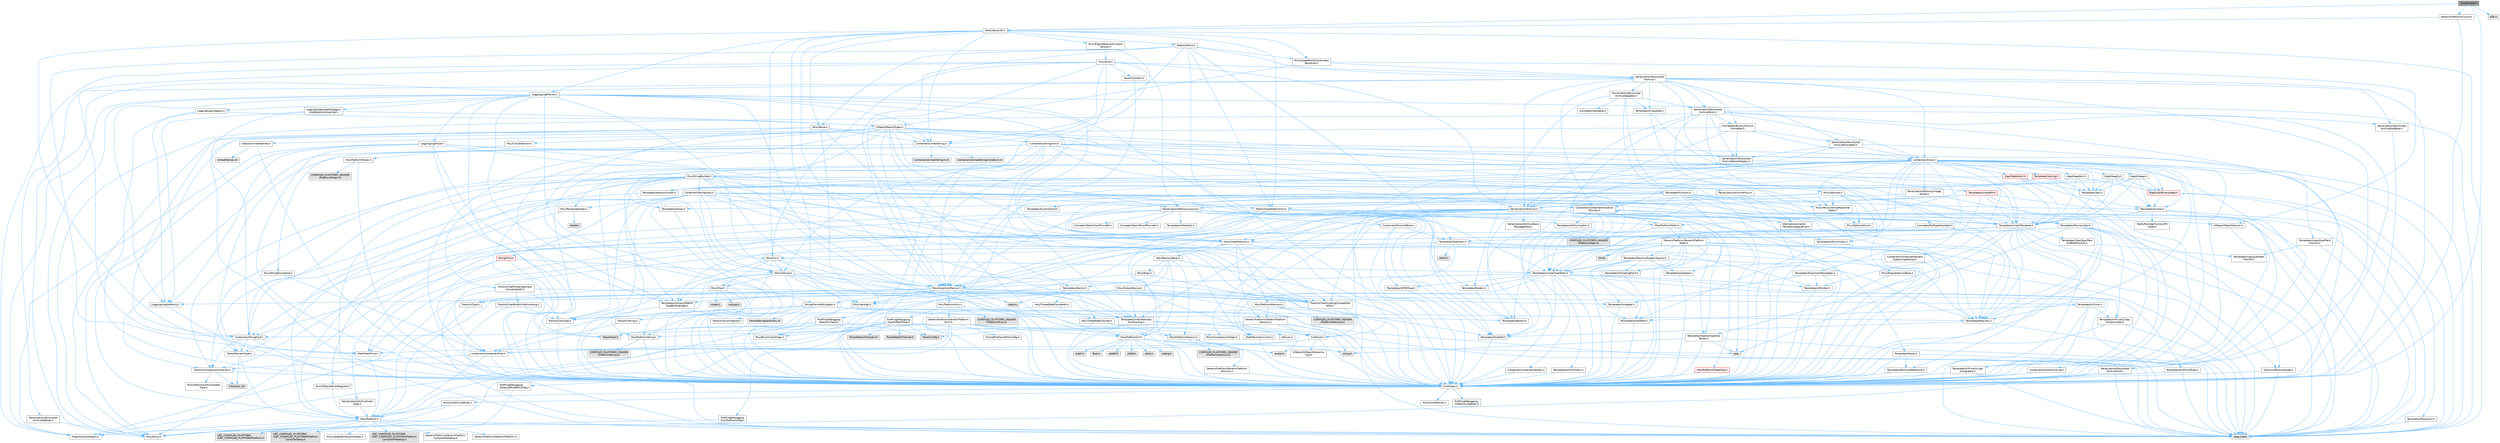 digraph "LinuxCursor.h"
{
 // INTERACTIVE_SVG=YES
 // LATEX_PDF_SIZE
  bgcolor="transparent";
  edge [fontname=Helvetica,fontsize=10,labelfontname=Helvetica,labelfontsize=10];
  node [fontname=Helvetica,fontsize=10,shape=box,height=0.2,width=0.4];
  Node1 [id="Node000001",label="LinuxCursor.h",height=0.2,width=0.4,color="gray40", fillcolor="grey60", style="filled", fontcolor="black",tooltip=" "];
  Node1 -> Node2 [id="edge1_Node000001_Node000002",color="steelblue1",style="solid",tooltip=" "];
  Node2 [id="Node000002",label="CoreTypes.h",height=0.2,width=0.4,color="grey40", fillcolor="white", style="filled",URL="$dc/dec/CoreTypes_8h.html",tooltip=" "];
  Node2 -> Node3 [id="edge2_Node000002_Node000003",color="steelblue1",style="solid",tooltip=" "];
  Node3 [id="Node000003",label="HAL/Platform.h",height=0.2,width=0.4,color="grey40", fillcolor="white", style="filled",URL="$d9/dd0/Platform_8h.html",tooltip=" "];
  Node3 -> Node4 [id="edge3_Node000003_Node000004",color="steelblue1",style="solid",tooltip=" "];
  Node4 [id="Node000004",label="Misc/Build.h",height=0.2,width=0.4,color="grey40", fillcolor="white", style="filled",URL="$d3/dbb/Build_8h.html",tooltip=" "];
  Node3 -> Node5 [id="edge4_Node000003_Node000005",color="steelblue1",style="solid",tooltip=" "];
  Node5 [id="Node000005",label="Misc/LargeWorldCoordinates.h",height=0.2,width=0.4,color="grey40", fillcolor="white", style="filled",URL="$d2/dcb/LargeWorldCoordinates_8h.html",tooltip=" "];
  Node3 -> Node6 [id="edge5_Node000003_Node000006",color="steelblue1",style="solid",tooltip=" "];
  Node6 [id="Node000006",label="type_traits",height=0.2,width=0.4,color="grey60", fillcolor="#E0E0E0", style="filled",tooltip=" "];
  Node3 -> Node7 [id="edge6_Node000003_Node000007",color="steelblue1",style="solid",tooltip=" "];
  Node7 [id="Node000007",label="PreprocessorHelpers.h",height=0.2,width=0.4,color="grey40", fillcolor="white", style="filled",URL="$db/ddb/PreprocessorHelpers_8h.html",tooltip=" "];
  Node3 -> Node8 [id="edge7_Node000003_Node000008",color="steelblue1",style="solid",tooltip=" "];
  Node8 [id="Node000008",label="UBT_COMPILED_PLATFORM\l/UBT_COMPILED_PLATFORMPlatform\lCompilerPreSetup.h",height=0.2,width=0.4,color="grey60", fillcolor="#E0E0E0", style="filled",tooltip=" "];
  Node3 -> Node9 [id="edge8_Node000003_Node000009",color="steelblue1",style="solid",tooltip=" "];
  Node9 [id="Node000009",label="GenericPlatform/GenericPlatform\lCompilerPreSetup.h",height=0.2,width=0.4,color="grey40", fillcolor="white", style="filled",URL="$d9/dc8/GenericPlatformCompilerPreSetup_8h.html",tooltip=" "];
  Node3 -> Node10 [id="edge9_Node000003_Node000010",color="steelblue1",style="solid",tooltip=" "];
  Node10 [id="Node000010",label="GenericPlatform/GenericPlatform.h",height=0.2,width=0.4,color="grey40", fillcolor="white", style="filled",URL="$d6/d84/GenericPlatform_8h.html",tooltip=" "];
  Node3 -> Node11 [id="edge10_Node000003_Node000011",color="steelblue1",style="solid",tooltip=" "];
  Node11 [id="Node000011",label="UBT_COMPILED_PLATFORM\l/UBT_COMPILED_PLATFORMPlatform.h",height=0.2,width=0.4,color="grey60", fillcolor="#E0E0E0", style="filled",tooltip=" "];
  Node3 -> Node12 [id="edge11_Node000003_Node000012",color="steelblue1",style="solid",tooltip=" "];
  Node12 [id="Node000012",label="UBT_COMPILED_PLATFORM\l/UBT_COMPILED_PLATFORMPlatform\lCompilerSetup.h",height=0.2,width=0.4,color="grey60", fillcolor="#E0E0E0", style="filled",tooltip=" "];
  Node2 -> Node13 [id="edge12_Node000002_Node000013",color="steelblue1",style="solid",tooltip=" "];
  Node13 [id="Node000013",label="ProfilingDebugging\l/UMemoryDefines.h",height=0.2,width=0.4,color="grey40", fillcolor="white", style="filled",URL="$d2/da2/UMemoryDefines_8h.html",tooltip=" "];
  Node2 -> Node14 [id="edge13_Node000002_Node000014",color="steelblue1",style="solid",tooltip=" "];
  Node14 [id="Node000014",label="Misc/CoreMiscDefines.h",height=0.2,width=0.4,color="grey40", fillcolor="white", style="filled",URL="$da/d38/CoreMiscDefines_8h.html",tooltip=" "];
  Node14 -> Node3 [id="edge14_Node000014_Node000003",color="steelblue1",style="solid",tooltip=" "];
  Node14 -> Node7 [id="edge15_Node000014_Node000007",color="steelblue1",style="solid",tooltip=" "];
  Node2 -> Node15 [id="edge16_Node000002_Node000015",color="steelblue1",style="solid",tooltip=" "];
  Node15 [id="Node000015",label="Misc/CoreDefines.h",height=0.2,width=0.4,color="grey40", fillcolor="white", style="filled",URL="$d3/dd2/CoreDefines_8h.html",tooltip=" "];
  Node1 -> Node16 [id="edge17_Node000001_Node000016",color="steelblue1",style="solid",tooltip=" "];
  Node16 [id="Node000016",label="Math/Vector2D.h",height=0.2,width=0.4,color="grey40", fillcolor="white", style="filled",URL="$d3/db0/Vector2D_8h.html",tooltip=" "];
  Node16 -> Node2 [id="edge18_Node000016_Node000002",color="steelblue1",style="solid",tooltip=" "];
  Node16 -> Node17 [id="edge19_Node000016_Node000017",color="steelblue1",style="solid",tooltip=" "];
  Node17 [id="Node000017",label="Math/MathFwd.h",height=0.2,width=0.4,color="grey40", fillcolor="white", style="filled",URL="$d2/d10/MathFwd_8h.html",tooltip=" "];
  Node17 -> Node3 [id="edge20_Node000017_Node000003",color="steelblue1",style="solid",tooltip=" "];
  Node16 -> Node18 [id="edge21_Node000016_Node000018",color="steelblue1",style="solid",tooltip=" "];
  Node18 [id="Node000018",label="Misc/AssertionMacros.h",height=0.2,width=0.4,color="grey40", fillcolor="white", style="filled",URL="$d0/dfa/AssertionMacros_8h.html",tooltip=" "];
  Node18 -> Node2 [id="edge22_Node000018_Node000002",color="steelblue1",style="solid",tooltip=" "];
  Node18 -> Node3 [id="edge23_Node000018_Node000003",color="steelblue1",style="solid",tooltip=" "];
  Node18 -> Node19 [id="edge24_Node000018_Node000019",color="steelblue1",style="solid",tooltip=" "];
  Node19 [id="Node000019",label="HAL/PlatformMisc.h",height=0.2,width=0.4,color="grey40", fillcolor="white", style="filled",URL="$d0/df5/PlatformMisc_8h.html",tooltip=" "];
  Node19 -> Node2 [id="edge25_Node000019_Node000002",color="steelblue1",style="solid",tooltip=" "];
  Node19 -> Node20 [id="edge26_Node000019_Node000020",color="steelblue1",style="solid",tooltip=" "];
  Node20 [id="Node000020",label="GenericPlatform/GenericPlatform\lMisc.h",height=0.2,width=0.4,color="grey40", fillcolor="white", style="filled",URL="$db/d9a/GenericPlatformMisc_8h.html",tooltip=" "];
  Node20 -> Node21 [id="edge27_Node000020_Node000021",color="steelblue1",style="solid",tooltip=" "];
  Node21 [id="Node000021",label="Containers/StringFwd.h",height=0.2,width=0.4,color="grey40", fillcolor="white", style="filled",URL="$df/d37/StringFwd_8h.html",tooltip=" "];
  Node21 -> Node2 [id="edge28_Node000021_Node000002",color="steelblue1",style="solid",tooltip=" "];
  Node21 -> Node22 [id="edge29_Node000021_Node000022",color="steelblue1",style="solid",tooltip=" "];
  Node22 [id="Node000022",label="Traits/ElementType.h",height=0.2,width=0.4,color="grey40", fillcolor="white", style="filled",URL="$d5/d4f/ElementType_8h.html",tooltip=" "];
  Node22 -> Node3 [id="edge30_Node000022_Node000003",color="steelblue1",style="solid",tooltip=" "];
  Node22 -> Node23 [id="edge31_Node000022_Node000023",color="steelblue1",style="solid",tooltip=" "];
  Node23 [id="Node000023",label="initializer_list",height=0.2,width=0.4,color="grey60", fillcolor="#E0E0E0", style="filled",tooltip=" "];
  Node22 -> Node6 [id="edge32_Node000022_Node000006",color="steelblue1",style="solid",tooltip=" "];
  Node21 -> Node24 [id="edge33_Node000021_Node000024",color="steelblue1",style="solid",tooltip=" "];
  Node24 [id="Node000024",label="Traits/IsContiguousContainer.h",height=0.2,width=0.4,color="grey40", fillcolor="white", style="filled",URL="$d5/d3c/IsContiguousContainer_8h.html",tooltip=" "];
  Node24 -> Node2 [id="edge34_Node000024_Node000002",color="steelblue1",style="solid",tooltip=" "];
  Node24 -> Node25 [id="edge35_Node000024_Node000025",color="steelblue1",style="solid",tooltip=" "];
  Node25 [id="Node000025",label="Misc/StaticAssertComplete\lType.h",height=0.2,width=0.4,color="grey40", fillcolor="white", style="filled",URL="$d5/d4e/StaticAssertCompleteType_8h.html",tooltip=" "];
  Node24 -> Node23 [id="edge36_Node000024_Node000023",color="steelblue1",style="solid",tooltip=" "];
  Node20 -> Node26 [id="edge37_Node000020_Node000026",color="steelblue1",style="solid",tooltip=" "];
  Node26 [id="Node000026",label="CoreFwd.h",height=0.2,width=0.4,color="grey40", fillcolor="white", style="filled",URL="$d1/d1e/CoreFwd_8h.html",tooltip=" "];
  Node26 -> Node2 [id="edge38_Node000026_Node000002",color="steelblue1",style="solid",tooltip=" "];
  Node26 -> Node27 [id="edge39_Node000026_Node000027",color="steelblue1",style="solid",tooltip=" "];
  Node27 [id="Node000027",label="Containers/ContainersFwd.h",height=0.2,width=0.4,color="grey40", fillcolor="white", style="filled",URL="$d4/d0a/ContainersFwd_8h.html",tooltip=" "];
  Node27 -> Node3 [id="edge40_Node000027_Node000003",color="steelblue1",style="solid",tooltip=" "];
  Node27 -> Node2 [id="edge41_Node000027_Node000002",color="steelblue1",style="solid",tooltip=" "];
  Node27 -> Node24 [id="edge42_Node000027_Node000024",color="steelblue1",style="solid",tooltip=" "];
  Node26 -> Node17 [id="edge43_Node000026_Node000017",color="steelblue1",style="solid",tooltip=" "];
  Node26 -> Node28 [id="edge44_Node000026_Node000028",color="steelblue1",style="solid",tooltip=" "];
  Node28 [id="Node000028",label="UObject/UObjectHierarchy\lFwd.h",height=0.2,width=0.4,color="grey40", fillcolor="white", style="filled",URL="$d3/d13/UObjectHierarchyFwd_8h.html",tooltip=" "];
  Node20 -> Node2 [id="edge45_Node000020_Node000002",color="steelblue1",style="solid",tooltip=" "];
  Node20 -> Node29 [id="edge46_Node000020_Node000029",color="steelblue1",style="solid",tooltip=" "];
  Node29 [id="Node000029",label="FramePro/FrameProConfig.h",height=0.2,width=0.4,color="grey40", fillcolor="white", style="filled",URL="$d7/d90/FrameProConfig_8h.html",tooltip=" "];
  Node20 -> Node30 [id="edge47_Node000020_Node000030",color="steelblue1",style="solid",tooltip=" "];
  Node30 [id="Node000030",label="HAL/PlatformCrt.h",height=0.2,width=0.4,color="grey40", fillcolor="white", style="filled",URL="$d8/d75/PlatformCrt_8h.html",tooltip=" "];
  Node30 -> Node31 [id="edge48_Node000030_Node000031",color="steelblue1",style="solid",tooltip=" "];
  Node31 [id="Node000031",label="new",height=0.2,width=0.4,color="grey60", fillcolor="#E0E0E0", style="filled",tooltip=" "];
  Node30 -> Node32 [id="edge49_Node000030_Node000032",color="steelblue1",style="solid",tooltip=" "];
  Node32 [id="Node000032",label="wchar.h",height=0.2,width=0.4,color="grey60", fillcolor="#E0E0E0", style="filled",tooltip=" "];
  Node30 -> Node33 [id="edge50_Node000030_Node000033",color="steelblue1",style="solid",tooltip=" "];
  Node33 [id="Node000033",label="stddef.h",height=0.2,width=0.4,color="grey60", fillcolor="#E0E0E0", style="filled",tooltip=" "];
  Node30 -> Node34 [id="edge51_Node000030_Node000034",color="steelblue1",style="solid",tooltip=" "];
  Node34 [id="Node000034",label="stdlib.h",height=0.2,width=0.4,color="grey60", fillcolor="#E0E0E0", style="filled",tooltip=" "];
  Node30 -> Node35 [id="edge52_Node000030_Node000035",color="steelblue1",style="solid",tooltip=" "];
  Node35 [id="Node000035",label="stdio.h",height=0.2,width=0.4,color="grey60", fillcolor="#E0E0E0", style="filled",tooltip=" "];
  Node30 -> Node36 [id="edge53_Node000030_Node000036",color="steelblue1",style="solid",tooltip=" "];
  Node36 [id="Node000036",label="stdarg.h",height=0.2,width=0.4,color="grey60", fillcolor="#E0E0E0", style="filled",tooltip=" "];
  Node30 -> Node37 [id="edge54_Node000030_Node000037",color="steelblue1",style="solid",tooltip=" "];
  Node37 [id="Node000037",label="math.h",height=0.2,width=0.4,color="grey60", fillcolor="#E0E0E0", style="filled",tooltip=" "];
  Node30 -> Node38 [id="edge55_Node000030_Node000038",color="steelblue1",style="solid",tooltip=" "];
  Node38 [id="Node000038",label="float.h",height=0.2,width=0.4,color="grey60", fillcolor="#E0E0E0", style="filled",tooltip=" "];
  Node30 -> Node39 [id="edge56_Node000030_Node000039",color="steelblue1",style="solid",tooltip=" "];
  Node39 [id="Node000039",label="string.h",height=0.2,width=0.4,color="grey60", fillcolor="#E0E0E0", style="filled",tooltip=" "];
  Node20 -> Node40 [id="edge57_Node000020_Node000040",color="steelblue1",style="solid",tooltip=" "];
  Node40 [id="Node000040",label="Math/NumericLimits.h",height=0.2,width=0.4,color="grey40", fillcolor="white", style="filled",URL="$df/d1b/NumericLimits_8h.html",tooltip=" "];
  Node40 -> Node2 [id="edge58_Node000040_Node000002",color="steelblue1",style="solid",tooltip=" "];
  Node20 -> Node41 [id="edge59_Node000020_Node000041",color="steelblue1",style="solid",tooltip=" "];
  Node41 [id="Node000041",label="Misc/CompressionFlags.h",height=0.2,width=0.4,color="grey40", fillcolor="white", style="filled",URL="$d9/d76/CompressionFlags_8h.html",tooltip=" "];
  Node20 -> Node42 [id="edge60_Node000020_Node000042",color="steelblue1",style="solid",tooltip=" "];
  Node42 [id="Node000042",label="Misc/EnumClassFlags.h",height=0.2,width=0.4,color="grey40", fillcolor="white", style="filled",URL="$d8/de7/EnumClassFlags_8h.html",tooltip=" "];
  Node20 -> Node43 [id="edge61_Node000020_Node000043",color="steelblue1",style="solid",tooltip=" "];
  Node43 [id="Node000043",label="ProfilingDebugging\l/CsvProfilerConfig.h",height=0.2,width=0.4,color="grey40", fillcolor="white", style="filled",URL="$d3/d88/CsvProfilerConfig_8h.html",tooltip=" "];
  Node43 -> Node4 [id="edge62_Node000043_Node000004",color="steelblue1",style="solid",tooltip=" "];
  Node20 -> Node44 [id="edge63_Node000020_Node000044",color="steelblue1",style="solid",tooltip=" "];
  Node44 [id="Node000044",label="ProfilingDebugging\l/ExternalProfilerConfig.h",height=0.2,width=0.4,color="grey40", fillcolor="white", style="filled",URL="$d3/dbb/ExternalProfilerConfig_8h.html",tooltip=" "];
  Node44 -> Node4 [id="edge64_Node000044_Node000004",color="steelblue1",style="solid",tooltip=" "];
  Node19 -> Node45 [id="edge65_Node000019_Node000045",color="steelblue1",style="solid",tooltip=" "];
  Node45 [id="Node000045",label="COMPILED_PLATFORM_HEADER\l(PlatformMisc.h)",height=0.2,width=0.4,color="grey60", fillcolor="#E0E0E0", style="filled",tooltip=" "];
  Node19 -> Node46 [id="edge66_Node000019_Node000046",color="steelblue1",style="solid",tooltip=" "];
  Node46 [id="Node000046",label="ProfilingDebugging\l/CpuProfilerTrace.h",height=0.2,width=0.4,color="grey40", fillcolor="white", style="filled",URL="$da/dcb/CpuProfilerTrace_8h.html",tooltip=" "];
  Node46 -> Node2 [id="edge67_Node000046_Node000002",color="steelblue1",style="solid",tooltip=" "];
  Node46 -> Node27 [id="edge68_Node000046_Node000027",color="steelblue1",style="solid",tooltip=" "];
  Node46 -> Node47 [id="edge69_Node000046_Node000047",color="steelblue1",style="solid",tooltip=" "];
  Node47 [id="Node000047",label="HAL/PlatformAtomics.h",height=0.2,width=0.4,color="grey40", fillcolor="white", style="filled",URL="$d3/d36/PlatformAtomics_8h.html",tooltip=" "];
  Node47 -> Node2 [id="edge70_Node000047_Node000002",color="steelblue1",style="solid",tooltip=" "];
  Node47 -> Node48 [id="edge71_Node000047_Node000048",color="steelblue1",style="solid",tooltip=" "];
  Node48 [id="Node000048",label="GenericPlatform/GenericPlatform\lAtomics.h",height=0.2,width=0.4,color="grey40", fillcolor="white", style="filled",URL="$da/d72/GenericPlatformAtomics_8h.html",tooltip=" "];
  Node48 -> Node2 [id="edge72_Node000048_Node000002",color="steelblue1",style="solid",tooltip=" "];
  Node47 -> Node49 [id="edge73_Node000047_Node000049",color="steelblue1",style="solid",tooltip=" "];
  Node49 [id="Node000049",label="COMPILED_PLATFORM_HEADER\l(PlatformAtomics.h)",height=0.2,width=0.4,color="grey60", fillcolor="#E0E0E0", style="filled",tooltip=" "];
  Node46 -> Node7 [id="edge74_Node000046_Node000007",color="steelblue1",style="solid",tooltip=" "];
  Node46 -> Node4 [id="edge75_Node000046_Node000004",color="steelblue1",style="solid",tooltip=" "];
  Node46 -> Node50 [id="edge76_Node000046_Node000050",color="steelblue1",style="solid",tooltip=" "];
  Node50 [id="Node000050",label="Trace/Config.h",height=0.2,width=0.4,color="grey60", fillcolor="#E0E0E0", style="filled",tooltip=" "];
  Node46 -> Node51 [id="edge77_Node000046_Node000051",color="steelblue1",style="solid",tooltip=" "];
  Node51 [id="Node000051",label="Trace/Detail/Channel.h",height=0.2,width=0.4,color="grey60", fillcolor="#E0E0E0", style="filled",tooltip=" "];
  Node46 -> Node52 [id="edge78_Node000046_Node000052",color="steelblue1",style="solid",tooltip=" "];
  Node52 [id="Node000052",label="Trace/Detail/Channel.inl",height=0.2,width=0.4,color="grey60", fillcolor="#E0E0E0", style="filled",tooltip=" "];
  Node46 -> Node53 [id="edge79_Node000046_Node000053",color="steelblue1",style="solid",tooltip=" "];
  Node53 [id="Node000053",label="Trace/Trace.h",height=0.2,width=0.4,color="grey60", fillcolor="#E0E0E0", style="filled",tooltip=" "];
  Node18 -> Node7 [id="edge80_Node000018_Node000007",color="steelblue1",style="solid",tooltip=" "];
  Node18 -> Node54 [id="edge81_Node000018_Node000054",color="steelblue1",style="solid",tooltip=" "];
  Node54 [id="Node000054",label="Templates/EnableIf.h",height=0.2,width=0.4,color="grey40", fillcolor="white", style="filled",URL="$d7/d60/EnableIf_8h.html",tooltip=" "];
  Node54 -> Node2 [id="edge82_Node000054_Node000002",color="steelblue1",style="solid",tooltip=" "];
  Node18 -> Node55 [id="edge83_Node000018_Node000055",color="steelblue1",style="solid",tooltip=" "];
  Node55 [id="Node000055",label="Templates/IsArrayOrRefOf\lTypeByPredicate.h",height=0.2,width=0.4,color="grey40", fillcolor="white", style="filled",URL="$d6/da1/IsArrayOrRefOfTypeByPredicate_8h.html",tooltip=" "];
  Node55 -> Node2 [id="edge84_Node000055_Node000002",color="steelblue1",style="solid",tooltip=" "];
  Node18 -> Node56 [id="edge85_Node000018_Node000056",color="steelblue1",style="solid",tooltip=" "];
  Node56 [id="Node000056",label="Templates/IsValidVariadic\lFunctionArg.h",height=0.2,width=0.4,color="grey40", fillcolor="white", style="filled",URL="$d0/dc8/IsValidVariadicFunctionArg_8h.html",tooltip=" "];
  Node56 -> Node2 [id="edge86_Node000056_Node000002",color="steelblue1",style="solid",tooltip=" "];
  Node56 -> Node57 [id="edge87_Node000056_Node000057",color="steelblue1",style="solid",tooltip=" "];
  Node57 [id="Node000057",label="IsEnum.h",height=0.2,width=0.4,color="grey40", fillcolor="white", style="filled",URL="$d4/de5/IsEnum_8h.html",tooltip=" "];
  Node56 -> Node6 [id="edge88_Node000056_Node000006",color="steelblue1",style="solid",tooltip=" "];
  Node18 -> Node58 [id="edge89_Node000018_Node000058",color="steelblue1",style="solid",tooltip=" "];
  Node58 [id="Node000058",label="Traits/IsCharEncodingCompatible\lWith.h",height=0.2,width=0.4,color="grey40", fillcolor="white", style="filled",URL="$df/dd1/IsCharEncodingCompatibleWith_8h.html",tooltip=" "];
  Node58 -> Node6 [id="edge90_Node000058_Node000006",color="steelblue1",style="solid",tooltip=" "];
  Node58 -> Node59 [id="edge91_Node000058_Node000059",color="steelblue1",style="solid",tooltip=" "];
  Node59 [id="Node000059",label="Traits/IsCharType.h",height=0.2,width=0.4,color="grey40", fillcolor="white", style="filled",URL="$db/d51/IsCharType_8h.html",tooltip=" "];
  Node59 -> Node2 [id="edge92_Node000059_Node000002",color="steelblue1",style="solid",tooltip=" "];
  Node18 -> Node60 [id="edge93_Node000018_Node000060",color="steelblue1",style="solid",tooltip=" "];
  Node60 [id="Node000060",label="Misc/VarArgs.h",height=0.2,width=0.4,color="grey40", fillcolor="white", style="filled",URL="$d5/d6f/VarArgs_8h.html",tooltip=" "];
  Node60 -> Node2 [id="edge94_Node000060_Node000002",color="steelblue1",style="solid",tooltip=" "];
  Node18 -> Node61 [id="edge95_Node000018_Node000061",color="steelblue1",style="solid",tooltip=" "];
  Node61 [id="Node000061",label="String/FormatStringSan.h",height=0.2,width=0.4,color="grey40", fillcolor="white", style="filled",URL="$d3/d8b/FormatStringSan_8h.html",tooltip=" "];
  Node61 -> Node6 [id="edge96_Node000061_Node000006",color="steelblue1",style="solid",tooltip=" "];
  Node61 -> Node2 [id="edge97_Node000061_Node000002",color="steelblue1",style="solid",tooltip=" "];
  Node61 -> Node62 [id="edge98_Node000061_Node000062",color="steelblue1",style="solid",tooltip=" "];
  Node62 [id="Node000062",label="Templates/Requires.h",height=0.2,width=0.4,color="grey40", fillcolor="white", style="filled",URL="$dc/d96/Requires_8h.html",tooltip=" "];
  Node62 -> Node54 [id="edge99_Node000062_Node000054",color="steelblue1",style="solid",tooltip=" "];
  Node62 -> Node6 [id="edge100_Node000062_Node000006",color="steelblue1",style="solid",tooltip=" "];
  Node61 -> Node63 [id="edge101_Node000061_Node000063",color="steelblue1",style="solid",tooltip=" "];
  Node63 [id="Node000063",label="Templates/Identity.h",height=0.2,width=0.4,color="grey40", fillcolor="white", style="filled",URL="$d0/dd5/Identity_8h.html",tooltip=" "];
  Node61 -> Node56 [id="edge102_Node000061_Node000056",color="steelblue1",style="solid",tooltip=" "];
  Node61 -> Node59 [id="edge103_Node000061_Node000059",color="steelblue1",style="solid",tooltip=" "];
  Node61 -> Node64 [id="edge104_Node000061_Node000064",color="steelblue1",style="solid",tooltip=" "];
  Node64 [id="Node000064",label="Traits/IsTEnumAsByte.h",height=0.2,width=0.4,color="grey40", fillcolor="white", style="filled",URL="$d1/de6/IsTEnumAsByte_8h.html",tooltip=" "];
  Node61 -> Node65 [id="edge105_Node000061_Node000065",color="steelblue1",style="solid",tooltip=" "];
  Node65 [id="Node000065",label="Traits/IsTString.h",height=0.2,width=0.4,color="grey40", fillcolor="white", style="filled",URL="$d0/df8/IsTString_8h.html",tooltip=" "];
  Node65 -> Node27 [id="edge106_Node000065_Node000027",color="steelblue1",style="solid",tooltip=" "];
  Node61 -> Node27 [id="edge107_Node000061_Node000027",color="steelblue1",style="solid",tooltip=" "];
  Node61 -> Node66 [id="edge108_Node000061_Node000066",color="steelblue1",style="solid",tooltip=" "];
  Node66 [id="Node000066",label="FormatStringSanErrors.inl",height=0.2,width=0.4,color="grey60", fillcolor="#E0E0E0", style="filled",tooltip=" "];
  Node18 -> Node67 [id="edge109_Node000018_Node000067",color="steelblue1",style="solid",tooltip=" "];
  Node67 [id="Node000067",label="atomic",height=0.2,width=0.4,color="grey60", fillcolor="#E0E0E0", style="filled",tooltip=" "];
  Node16 -> Node68 [id="edge110_Node000016_Node000068",color="steelblue1",style="solid",tooltip=" "];
  Node68 [id="Node000068",label="Misc/Crc.h",height=0.2,width=0.4,color="grey40", fillcolor="white", style="filled",URL="$d4/dd2/Crc_8h.html",tooltip=" "];
  Node68 -> Node2 [id="edge111_Node000068_Node000002",color="steelblue1",style="solid",tooltip=" "];
  Node68 -> Node69 [id="edge112_Node000068_Node000069",color="steelblue1",style="solid",tooltip=" "];
  Node69 [id="Node000069",label="HAL/PlatformString.h",height=0.2,width=0.4,color="grey40", fillcolor="white", style="filled",URL="$db/db5/PlatformString_8h.html",tooltip=" "];
  Node69 -> Node2 [id="edge113_Node000069_Node000002",color="steelblue1",style="solid",tooltip=" "];
  Node69 -> Node70 [id="edge114_Node000069_Node000070",color="steelblue1",style="solid",tooltip=" "];
  Node70 [id="Node000070",label="COMPILED_PLATFORM_HEADER\l(PlatformString.h)",height=0.2,width=0.4,color="grey60", fillcolor="#E0E0E0", style="filled",tooltip=" "];
  Node68 -> Node18 [id="edge115_Node000068_Node000018",color="steelblue1",style="solid",tooltip=" "];
  Node68 -> Node71 [id="edge116_Node000068_Node000071",color="steelblue1",style="solid",tooltip=" "];
  Node71 [id="Node000071",label="Misc/CString.h",height=0.2,width=0.4,color="grey40", fillcolor="white", style="filled",URL="$d2/d49/CString_8h.html",tooltip=" "];
  Node71 -> Node2 [id="edge117_Node000071_Node000002",color="steelblue1",style="solid",tooltip=" "];
  Node71 -> Node30 [id="edge118_Node000071_Node000030",color="steelblue1",style="solid",tooltip=" "];
  Node71 -> Node69 [id="edge119_Node000071_Node000069",color="steelblue1",style="solid",tooltip=" "];
  Node71 -> Node18 [id="edge120_Node000071_Node000018",color="steelblue1",style="solid",tooltip=" "];
  Node71 -> Node72 [id="edge121_Node000071_Node000072",color="steelblue1",style="solid",tooltip=" "];
  Node72 [id="Node000072",label="Misc/Char.h",height=0.2,width=0.4,color="grey40", fillcolor="white", style="filled",URL="$d0/d58/Char_8h.html",tooltip=" "];
  Node72 -> Node2 [id="edge122_Node000072_Node000002",color="steelblue1",style="solid",tooltip=" "];
  Node72 -> Node73 [id="edge123_Node000072_Node000073",color="steelblue1",style="solid",tooltip=" "];
  Node73 [id="Node000073",label="Traits/IntType.h",height=0.2,width=0.4,color="grey40", fillcolor="white", style="filled",URL="$d7/deb/IntType_8h.html",tooltip=" "];
  Node73 -> Node3 [id="edge124_Node000073_Node000003",color="steelblue1",style="solid",tooltip=" "];
  Node72 -> Node74 [id="edge125_Node000072_Node000074",color="steelblue1",style="solid",tooltip=" "];
  Node74 [id="Node000074",label="ctype.h",height=0.2,width=0.4,color="grey60", fillcolor="#E0E0E0", style="filled",tooltip=" "];
  Node72 -> Node75 [id="edge126_Node000072_Node000075",color="steelblue1",style="solid",tooltip=" "];
  Node75 [id="Node000075",label="wctype.h",height=0.2,width=0.4,color="grey60", fillcolor="#E0E0E0", style="filled",tooltip=" "];
  Node72 -> Node6 [id="edge127_Node000072_Node000006",color="steelblue1",style="solid",tooltip=" "];
  Node71 -> Node60 [id="edge128_Node000071_Node000060",color="steelblue1",style="solid",tooltip=" "];
  Node71 -> Node55 [id="edge129_Node000071_Node000055",color="steelblue1",style="solid",tooltip=" "];
  Node71 -> Node56 [id="edge130_Node000071_Node000056",color="steelblue1",style="solid",tooltip=" "];
  Node71 -> Node58 [id="edge131_Node000071_Node000058",color="steelblue1",style="solid",tooltip=" "];
  Node68 -> Node72 [id="edge132_Node000068_Node000072",color="steelblue1",style="solid",tooltip=" "];
  Node68 -> Node76 [id="edge133_Node000068_Node000076",color="steelblue1",style="solid",tooltip=" "];
  Node76 [id="Node000076",label="Templates/UnrealTypeTraits.h",height=0.2,width=0.4,color="grey40", fillcolor="white", style="filled",URL="$d2/d2d/UnrealTypeTraits_8h.html",tooltip=" "];
  Node76 -> Node2 [id="edge134_Node000076_Node000002",color="steelblue1",style="solid",tooltip=" "];
  Node76 -> Node77 [id="edge135_Node000076_Node000077",color="steelblue1",style="solid",tooltip=" "];
  Node77 [id="Node000077",label="Templates/IsPointer.h",height=0.2,width=0.4,color="grey40", fillcolor="white", style="filled",URL="$d7/d05/IsPointer_8h.html",tooltip=" "];
  Node77 -> Node2 [id="edge136_Node000077_Node000002",color="steelblue1",style="solid",tooltip=" "];
  Node76 -> Node18 [id="edge137_Node000076_Node000018",color="steelblue1",style="solid",tooltip=" "];
  Node76 -> Node78 [id="edge138_Node000076_Node000078",color="steelblue1",style="solid",tooltip=" "];
  Node78 [id="Node000078",label="Templates/AndOrNot.h",height=0.2,width=0.4,color="grey40", fillcolor="white", style="filled",URL="$db/d0a/AndOrNot_8h.html",tooltip=" "];
  Node78 -> Node2 [id="edge139_Node000078_Node000002",color="steelblue1",style="solid",tooltip=" "];
  Node76 -> Node54 [id="edge140_Node000076_Node000054",color="steelblue1",style="solid",tooltip=" "];
  Node76 -> Node79 [id="edge141_Node000076_Node000079",color="steelblue1",style="solid",tooltip=" "];
  Node79 [id="Node000079",label="Templates/IsArithmetic.h",height=0.2,width=0.4,color="grey40", fillcolor="white", style="filled",URL="$d2/d5d/IsArithmetic_8h.html",tooltip=" "];
  Node79 -> Node2 [id="edge142_Node000079_Node000002",color="steelblue1",style="solid",tooltip=" "];
  Node76 -> Node57 [id="edge143_Node000076_Node000057",color="steelblue1",style="solid",tooltip=" "];
  Node76 -> Node80 [id="edge144_Node000076_Node000080",color="steelblue1",style="solid",tooltip=" "];
  Node80 [id="Node000080",label="Templates/Models.h",height=0.2,width=0.4,color="grey40", fillcolor="white", style="filled",URL="$d3/d0c/Models_8h.html",tooltip=" "];
  Node80 -> Node63 [id="edge145_Node000080_Node000063",color="steelblue1",style="solid",tooltip=" "];
  Node76 -> Node81 [id="edge146_Node000076_Node000081",color="steelblue1",style="solid",tooltip=" "];
  Node81 [id="Node000081",label="Templates/IsPODType.h",height=0.2,width=0.4,color="grey40", fillcolor="white", style="filled",URL="$d7/db1/IsPODType_8h.html",tooltip=" "];
  Node81 -> Node2 [id="edge147_Node000081_Node000002",color="steelblue1",style="solid",tooltip=" "];
  Node76 -> Node82 [id="edge148_Node000076_Node000082",color="steelblue1",style="solid",tooltip=" "];
  Node82 [id="Node000082",label="Templates/IsUECoreType.h",height=0.2,width=0.4,color="grey40", fillcolor="white", style="filled",URL="$d1/db8/IsUECoreType_8h.html",tooltip=" "];
  Node82 -> Node2 [id="edge149_Node000082_Node000002",color="steelblue1",style="solid",tooltip=" "];
  Node82 -> Node6 [id="edge150_Node000082_Node000006",color="steelblue1",style="solid",tooltip=" "];
  Node76 -> Node83 [id="edge151_Node000076_Node000083",color="steelblue1",style="solid",tooltip=" "];
  Node83 [id="Node000083",label="Templates/IsTriviallyCopy\lConstructible.h",height=0.2,width=0.4,color="grey40", fillcolor="white", style="filled",URL="$d3/d78/IsTriviallyCopyConstructible_8h.html",tooltip=" "];
  Node83 -> Node2 [id="edge152_Node000083_Node000002",color="steelblue1",style="solid",tooltip=" "];
  Node83 -> Node6 [id="edge153_Node000083_Node000006",color="steelblue1",style="solid",tooltip=" "];
  Node68 -> Node59 [id="edge154_Node000068_Node000059",color="steelblue1",style="solid",tooltip=" "];
  Node16 -> Node84 [id="edge155_Node000016_Node000084",color="steelblue1",style="solid",tooltip=" "];
  Node84 [id="Node000084",label="Math/UnrealMathUtility.h",height=0.2,width=0.4,color="grey40", fillcolor="white", style="filled",URL="$db/db8/UnrealMathUtility_8h.html",tooltip=" "];
  Node84 -> Node2 [id="edge156_Node000084_Node000002",color="steelblue1",style="solid",tooltip=" "];
  Node84 -> Node18 [id="edge157_Node000084_Node000018",color="steelblue1",style="solid",tooltip=" "];
  Node84 -> Node85 [id="edge158_Node000084_Node000085",color="steelblue1",style="solid",tooltip=" "];
  Node85 [id="Node000085",label="HAL/PlatformMath.h",height=0.2,width=0.4,color="grey40", fillcolor="white", style="filled",URL="$dc/d53/PlatformMath_8h.html",tooltip=" "];
  Node85 -> Node2 [id="edge159_Node000085_Node000002",color="steelblue1",style="solid",tooltip=" "];
  Node85 -> Node86 [id="edge160_Node000085_Node000086",color="steelblue1",style="solid",tooltip=" "];
  Node86 [id="Node000086",label="GenericPlatform/GenericPlatform\lMath.h",height=0.2,width=0.4,color="grey40", fillcolor="white", style="filled",URL="$d5/d79/GenericPlatformMath_8h.html",tooltip=" "];
  Node86 -> Node2 [id="edge161_Node000086_Node000002",color="steelblue1",style="solid",tooltip=" "];
  Node86 -> Node27 [id="edge162_Node000086_Node000027",color="steelblue1",style="solid",tooltip=" "];
  Node86 -> Node30 [id="edge163_Node000086_Node000030",color="steelblue1",style="solid",tooltip=" "];
  Node86 -> Node78 [id="edge164_Node000086_Node000078",color="steelblue1",style="solid",tooltip=" "];
  Node86 -> Node87 [id="edge165_Node000086_Node000087",color="steelblue1",style="solid",tooltip=" "];
  Node87 [id="Node000087",label="Templates/Decay.h",height=0.2,width=0.4,color="grey40", fillcolor="white", style="filled",URL="$dd/d0f/Decay_8h.html",tooltip=" "];
  Node87 -> Node2 [id="edge166_Node000087_Node000002",color="steelblue1",style="solid",tooltip=" "];
  Node87 -> Node88 [id="edge167_Node000087_Node000088",color="steelblue1",style="solid",tooltip=" "];
  Node88 [id="Node000088",label="Templates/RemoveReference.h",height=0.2,width=0.4,color="grey40", fillcolor="white", style="filled",URL="$da/dbe/RemoveReference_8h.html",tooltip=" "];
  Node88 -> Node2 [id="edge168_Node000088_Node000002",color="steelblue1",style="solid",tooltip=" "];
  Node87 -> Node6 [id="edge169_Node000087_Node000006",color="steelblue1",style="solid",tooltip=" "];
  Node86 -> Node89 [id="edge170_Node000086_Node000089",color="steelblue1",style="solid",tooltip=" "];
  Node89 [id="Node000089",label="Templates/IsFloatingPoint.h",height=0.2,width=0.4,color="grey40", fillcolor="white", style="filled",URL="$d3/d11/IsFloatingPoint_8h.html",tooltip=" "];
  Node89 -> Node2 [id="edge171_Node000089_Node000002",color="steelblue1",style="solid",tooltip=" "];
  Node86 -> Node76 [id="edge172_Node000086_Node000076",color="steelblue1",style="solid",tooltip=" "];
  Node86 -> Node62 [id="edge173_Node000086_Node000062",color="steelblue1",style="solid",tooltip=" "];
  Node86 -> Node90 [id="edge174_Node000086_Node000090",color="steelblue1",style="solid",tooltip=" "];
  Node90 [id="Node000090",label="Templates/ResolveTypeAmbiguity.h",height=0.2,width=0.4,color="grey40", fillcolor="white", style="filled",URL="$df/d1f/ResolveTypeAmbiguity_8h.html",tooltip=" "];
  Node90 -> Node2 [id="edge175_Node000090_Node000002",color="steelblue1",style="solid",tooltip=" "];
  Node90 -> Node89 [id="edge176_Node000090_Node000089",color="steelblue1",style="solid",tooltip=" "];
  Node90 -> Node76 [id="edge177_Node000090_Node000076",color="steelblue1",style="solid",tooltip=" "];
  Node90 -> Node91 [id="edge178_Node000090_Node000091",color="steelblue1",style="solid",tooltip=" "];
  Node91 [id="Node000091",label="Templates/IsSigned.h",height=0.2,width=0.4,color="grey40", fillcolor="white", style="filled",URL="$d8/dd8/IsSigned_8h.html",tooltip=" "];
  Node91 -> Node2 [id="edge179_Node000091_Node000002",color="steelblue1",style="solid",tooltip=" "];
  Node90 -> Node92 [id="edge180_Node000090_Node000092",color="steelblue1",style="solid",tooltip=" "];
  Node92 [id="Node000092",label="Templates/IsIntegral.h",height=0.2,width=0.4,color="grey40", fillcolor="white", style="filled",URL="$da/d64/IsIntegral_8h.html",tooltip=" "];
  Node92 -> Node2 [id="edge181_Node000092_Node000002",color="steelblue1",style="solid",tooltip=" "];
  Node90 -> Node62 [id="edge182_Node000090_Node000062",color="steelblue1",style="solid",tooltip=" "];
  Node86 -> Node93 [id="edge183_Node000086_Node000093",color="steelblue1",style="solid",tooltip=" "];
  Node93 [id="Node000093",label="Templates/TypeCompatible\lBytes.h",height=0.2,width=0.4,color="grey40", fillcolor="white", style="filled",URL="$df/d0a/TypeCompatibleBytes_8h.html",tooltip=" "];
  Node93 -> Node2 [id="edge184_Node000093_Node000002",color="steelblue1",style="solid",tooltip=" "];
  Node93 -> Node39 [id="edge185_Node000093_Node000039",color="steelblue1",style="solid",tooltip=" "];
  Node93 -> Node31 [id="edge186_Node000093_Node000031",color="steelblue1",style="solid",tooltip=" "];
  Node93 -> Node6 [id="edge187_Node000093_Node000006",color="steelblue1",style="solid",tooltip=" "];
  Node86 -> Node94 [id="edge188_Node000086_Node000094",color="steelblue1",style="solid",tooltip=" "];
  Node94 [id="Node000094",label="limits",height=0.2,width=0.4,color="grey60", fillcolor="#E0E0E0", style="filled",tooltip=" "];
  Node86 -> Node6 [id="edge189_Node000086_Node000006",color="steelblue1",style="solid",tooltip=" "];
  Node85 -> Node95 [id="edge190_Node000085_Node000095",color="steelblue1",style="solid",tooltip=" "];
  Node95 [id="Node000095",label="COMPILED_PLATFORM_HEADER\l(PlatformMath.h)",height=0.2,width=0.4,color="grey60", fillcolor="#E0E0E0", style="filled",tooltip=" "];
  Node84 -> Node17 [id="edge191_Node000084_Node000017",color="steelblue1",style="solid",tooltip=" "];
  Node84 -> Node63 [id="edge192_Node000084_Node000063",color="steelblue1",style="solid",tooltip=" "];
  Node84 -> Node62 [id="edge193_Node000084_Node000062",color="steelblue1",style="solid",tooltip=" "];
  Node16 -> Node96 [id="edge194_Node000016_Node000096",color="steelblue1",style="solid",tooltip=" "];
  Node96 [id="Node000096",label="Containers/UnrealString.h",height=0.2,width=0.4,color="grey40", fillcolor="white", style="filled",URL="$d5/dba/UnrealString_8h.html",tooltip=" "];
  Node96 -> Node97 [id="edge195_Node000096_Node000097",color="steelblue1",style="solid",tooltip=" "];
  Node97 [id="Node000097",label="Containers/UnrealStringIncludes.h.inl",height=0.2,width=0.4,color="grey60", fillcolor="#E0E0E0", style="filled",tooltip=" "];
  Node96 -> Node98 [id="edge196_Node000096_Node000098",color="steelblue1",style="solid",tooltip=" "];
  Node98 [id="Node000098",label="Containers/UnrealString.h.inl",height=0.2,width=0.4,color="grey60", fillcolor="#E0E0E0", style="filled",tooltip=" "];
  Node96 -> Node99 [id="edge197_Node000096_Node000099",color="steelblue1",style="solid",tooltip=" "];
  Node99 [id="Node000099",label="Misc/StringFormatArg.h",height=0.2,width=0.4,color="grey40", fillcolor="white", style="filled",URL="$d2/d16/StringFormatArg_8h.html",tooltip=" "];
  Node99 -> Node27 [id="edge198_Node000099_Node000027",color="steelblue1",style="solid",tooltip=" "];
  Node16 -> Node100 [id="edge199_Node000016_Node000100",color="steelblue1",style="solid",tooltip=" "];
  Node100 [id="Node000100",label="Misc/Parse.h",height=0.2,width=0.4,color="grey40", fillcolor="white", style="filled",URL="$dc/d71/Parse_8h.html",tooltip=" "];
  Node100 -> Node21 [id="edge200_Node000100_Node000021",color="steelblue1",style="solid",tooltip=" "];
  Node100 -> Node96 [id="edge201_Node000100_Node000096",color="steelblue1",style="solid",tooltip=" "];
  Node100 -> Node2 [id="edge202_Node000100_Node000002",color="steelblue1",style="solid",tooltip=" "];
  Node100 -> Node30 [id="edge203_Node000100_Node000030",color="steelblue1",style="solid",tooltip=" "];
  Node100 -> Node4 [id="edge204_Node000100_Node000004",color="steelblue1",style="solid",tooltip=" "];
  Node100 -> Node42 [id="edge205_Node000100_Node000042",color="steelblue1",style="solid",tooltip=" "];
  Node100 -> Node101 [id="edge206_Node000100_Node000101",color="steelblue1",style="solid",tooltip=" "];
  Node101 [id="Node000101",label="Templates/Function.h",height=0.2,width=0.4,color="grey40", fillcolor="white", style="filled",URL="$df/df5/Function_8h.html",tooltip=" "];
  Node101 -> Node2 [id="edge207_Node000101_Node000002",color="steelblue1",style="solid",tooltip=" "];
  Node101 -> Node18 [id="edge208_Node000101_Node000018",color="steelblue1",style="solid",tooltip=" "];
  Node101 -> Node102 [id="edge209_Node000101_Node000102",color="steelblue1",style="solid",tooltip=" "];
  Node102 [id="Node000102",label="Misc/IntrusiveUnsetOptional\lState.h",height=0.2,width=0.4,color="grey40", fillcolor="white", style="filled",URL="$d2/d0a/IntrusiveUnsetOptionalState_8h.html",tooltip=" "];
  Node102 -> Node103 [id="edge210_Node000102_Node000103",color="steelblue1",style="solid",tooltip=" "];
  Node103 [id="Node000103",label="Misc/OptionalFwd.h",height=0.2,width=0.4,color="grey40", fillcolor="white", style="filled",URL="$dc/d50/OptionalFwd_8h.html",tooltip=" "];
  Node101 -> Node104 [id="edge211_Node000101_Node000104",color="steelblue1",style="solid",tooltip=" "];
  Node104 [id="Node000104",label="HAL/UnrealMemory.h",height=0.2,width=0.4,color="grey40", fillcolor="white", style="filled",URL="$d9/d96/UnrealMemory_8h.html",tooltip=" "];
  Node104 -> Node2 [id="edge212_Node000104_Node000002",color="steelblue1",style="solid",tooltip=" "];
  Node104 -> Node105 [id="edge213_Node000104_Node000105",color="steelblue1",style="solid",tooltip=" "];
  Node105 [id="Node000105",label="GenericPlatform/GenericPlatform\lMemory.h",height=0.2,width=0.4,color="grey40", fillcolor="white", style="filled",URL="$dd/d22/GenericPlatformMemory_8h.html",tooltip=" "];
  Node105 -> Node26 [id="edge214_Node000105_Node000026",color="steelblue1",style="solid",tooltip=" "];
  Node105 -> Node2 [id="edge215_Node000105_Node000002",color="steelblue1",style="solid",tooltip=" "];
  Node105 -> Node69 [id="edge216_Node000105_Node000069",color="steelblue1",style="solid",tooltip=" "];
  Node105 -> Node39 [id="edge217_Node000105_Node000039",color="steelblue1",style="solid",tooltip=" "];
  Node105 -> Node32 [id="edge218_Node000105_Node000032",color="steelblue1",style="solid",tooltip=" "];
  Node104 -> Node106 [id="edge219_Node000104_Node000106",color="steelblue1",style="solid",tooltip=" "];
  Node106 [id="Node000106",label="HAL/MemoryBase.h",height=0.2,width=0.4,color="grey40", fillcolor="white", style="filled",URL="$d6/d9f/MemoryBase_8h.html",tooltip=" "];
  Node106 -> Node2 [id="edge220_Node000106_Node000002",color="steelblue1",style="solid",tooltip=" "];
  Node106 -> Node47 [id="edge221_Node000106_Node000047",color="steelblue1",style="solid",tooltip=" "];
  Node106 -> Node30 [id="edge222_Node000106_Node000030",color="steelblue1",style="solid",tooltip=" "];
  Node106 -> Node107 [id="edge223_Node000106_Node000107",color="steelblue1",style="solid",tooltip=" "];
  Node107 [id="Node000107",label="Misc/Exec.h",height=0.2,width=0.4,color="grey40", fillcolor="white", style="filled",URL="$de/ddb/Exec_8h.html",tooltip=" "];
  Node107 -> Node2 [id="edge224_Node000107_Node000002",color="steelblue1",style="solid",tooltip=" "];
  Node107 -> Node18 [id="edge225_Node000107_Node000018",color="steelblue1",style="solid",tooltip=" "];
  Node106 -> Node108 [id="edge226_Node000106_Node000108",color="steelblue1",style="solid",tooltip=" "];
  Node108 [id="Node000108",label="Misc/OutputDevice.h",height=0.2,width=0.4,color="grey40", fillcolor="white", style="filled",URL="$d7/d32/OutputDevice_8h.html",tooltip=" "];
  Node108 -> Node26 [id="edge227_Node000108_Node000026",color="steelblue1",style="solid",tooltip=" "];
  Node108 -> Node2 [id="edge228_Node000108_Node000002",color="steelblue1",style="solid",tooltip=" "];
  Node108 -> Node109 [id="edge229_Node000108_Node000109",color="steelblue1",style="solid",tooltip=" "];
  Node109 [id="Node000109",label="Logging/LogVerbosity.h",height=0.2,width=0.4,color="grey40", fillcolor="white", style="filled",URL="$d2/d8f/LogVerbosity_8h.html",tooltip=" "];
  Node109 -> Node2 [id="edge230_Node000109_Node000002",color="steelblue1",style="solid",tooltip=" "];
  Node108 -> Node60 [id="edge231_Node000108_Node000060",color="steelblue1",style="solid",tooltip=" "];
  Node108 -> Node55 [id="edge232_Node000108_Node000055",color="steelblue1",style="solid",tooltip=" "];
  Node108 -> Node56 [id="edge233_Node000108_Node000056",color="steelblue1",style="solid",tooltip=" "];
  Node108 -> Node58 [id="edge234_Node000108_Node000058",color="steelblue1",style="solid",tooltip=" "];
  Node106 -> Node110 [id="edge235_Node000106_Node000110",color="steelblue1",style="solid",tooltip=" "];
  Node110 [id="Node000110",label="Templates/Atomic.h",height=0.2,width=0.4,color="grey40", fillcolor="white", style="filled",URL="$d3/d91/Atomic_8h.html",tooltip=" "];
  Node110 -> Node111 [id="edge236_Node000110_Node000111",color="steelblue1",style="solid",tooltip=" "];
  Node111 [id="Node000111",label="HAL/ThreadSafeCounter.h",height=0.2,width=0.4,color="grey40", fillcolor="white", style="filled",URL="$dc/dc9/ThreadSafeCounter_8h.html",tooltip=" "];
  Node111 -> Node2 [id="edge237_Node000111_Node000002",color="steelblue1",style="solid",tooltip=" "];
  Node111 -> Node47 [id="edge238_Node000111_Node000047",color="steelblue1",style="solid",tooltip=" "];
  Node110 -> Node112 [id="edge239_Node000110_Node000112",color="steelblue1",style="solid",tooltip=" "];
  Node112 [id="Node000112",label="HAL/ThreadSafeCounter64.h",height=0.2,width=0.4,color="grey40", fillcolor="white", style="filled",URL="$d0/d12/ThreadSafeCounter64_8h.html",tooltip=" "];
  Node112 -> Node2 [id="edge240_Node000112_Node000002",color="steelblue1",style="solid",tooltip=" "];
  Node112 -> Node111 [id="edge241_Node000112_Node000111",color="steelblue1",style="solid",tooltip=" "];
  Node110 -> Node92 [id="edge242_Node000110_Node000092",color="steelblue1",style="solid",tooltip=" "];
  Node110 -> Node113 [id="edge243_Node000110_Node000113",color="steelblue1",style="solid",tooltip=" "];
  Node113 [id="Node000113",label="Templates/IsTrivial.h",height=0.2,width=0.4,color="grey40", fillcolor="white", style="filled",URL="$da/d4c/IsTrivial_8h.html",tooltip=" "];
  Node113 -> Node78 [id="edge244_Node000113_Node000078",color="steelblue1",style="solid",tooltip=" "];
  Node113 -> Node83 [id="edge245_Node000113_Node000083",color="steelblue1",style="solid",tooltip=" "];
  Node113 -> Node114 [id="edge246_Node000113_Node000114",color="steelblue1",style="solid",tooltip=" "];
  Node114 [id="Node000114",label="Templates/IsTriviallyCopy\lAssignable.h",height=0.2,width=0.4,color="grey40", fillcolor="white", style="filled",URL="$d2/df2/IsTriviallyCopyAssignable_8h.html",tooltip=" "];
  Node114 -> Node2 [id="edge247_Node000114_Node000002",color="steelblue1",style="solid",tooltip=" "];
  Node114 -> Node6 [id="edge248_Node000114_Node000006",color="steelblue1",style="solid",tooltip=" "];
  Node113 -> Node6 [id="edge249_Node000113_Node000006",color="steelblue1",style="solid",tooltip=" "];
  Node110 -> Node73 [id="edge250_Node000110_Node000073",color="steelblue1",style="solid",tooltip=" "];
  Node110 -> Node67 [id="edge251_Node000110_Node000067",color="steelblue1",style="solid",tooltip=" "];
  Node104 -> Node115 [id="edge252_Node000104_Node000115",color="steelblue1",style="solid",tooltip=" "];
  Node115 [id="Node000115",label="HAL/PlatformMemory.h",height=0.2,width=0.4,color="grey40", fillcolor="white", style="filled",URL="$de/d68/PlatformMemory_8h.html",tooltip=" "];
  Node115 -> Node2 [id="edge253_Node000115_Node000002",color="steelblue1",style="solid",tooltip=" "];
  Node115 -> Node105 [id="edge254_Node000115_Node000105",color="steelblue1",style="solid",tooltip=" "];
  Node115 -> Node116 [id="edge255_Node000115_Node000116",color="steelblue1",style="solid",tooltip=" "];
  Node116 [id="Node000116",label="COMPILED_PLATFORM_HEADER\l(PlatformMemory.h)",height=0.2,width=0.4,color="grey60", fillcolor="#E0E0E0", style="filled",tooltip=" "];
  Node104 -> Node117 [id="edge256_Node000104_Node000117",color="steelblue1",style="solid",tooltip=" "];
  Node117 [id="Node000117",label="ProfilingDebugging\l/MemoryTrace.h",height=0.2,width=0.4,color="grey40", fillcolor="white", style="filled",URL="$da/dd7/MemoryTrace_8h.html",tooltip=" "];
  Node117 -> Node3 [id="edge257_Node000117_Node000003",color="steelblue1",style="solid",tooltip=" "];
  Node117 -> Node42 [id="edge258_Node000117_Node000042",color="steelblue1",style="solid",tooltip=" "];
  Node117 -> Node50 [id="edge259_Node000117_Node000050",color="steelblue1",style="solid",tooltip=" "];
  Node117 -> Node53 [id="edge260_Node000117_Node000053",color="steelblue1",style="solid",tooltip=" "];
  Node104 -> Node77 [id="edge261_Node000104_Node000077",color="steelblue1",style="solid",tooltip=" "];
  Node101 -> Node118 [id="edge262_Node000101_Node000118",color="steelblue1",style="solid",tooltip=" "];
  Node118 [id="Node000118",label="Templates/FunctionFwd.h",height=0.2,width=0.4,color="grey40", fillcolor="white", style="filled",URL="$d6/d54/FunctionFwd_8h.html",tooltip=" "];
  Node101 -> Node76 [id="edge263_Node000101_Node000076",color="steelblue1",style="solid",tooltip=" "];
  Node101 -> Node119 [id="edge264_Node000101_Node000119",color="steelblue1",style="solid",tooltip=" "];
  Node119 [id="Node000119",label="Templates/Invoke.h",height=0.2,width=0.4,color="grey40", fillcolor="white", style="filled",URL="$d7/deb/Invoke_8h.html",tooltip=" "];
  Node119 -> Node2 [id="edge265_Node000119_Node000002",color="steelblue1",style="solid",tooltip=" "];
  Node119 -> Node120 [id="edge266_Node000119_Node000120",color="steelblue1",style="solid",tooltip=" "];
  Node120 [id="Node000120",label="Traits/MemberFunctionPtr\lOuter.h",height=0.2,width=0.4,color="grey40", fillcolor="white", style="filled",URL="$db/da7/MemberFunctionPtrOuter_8h.html",tooltip=" "];
  Node119 -> Node121 [id="edge267_Node000119_Node000121",color="steelblue1",style="solid",tooltip=" "];
  Node121 [id="Node000121",label="Templates/UnrealTemplate.h",height=0.2,width=0.4,color="grey40", fillcolor="white", style="filled",URL="$d4/d24/UnrealTemplate_8h.html",tooltip=" "];
  Node121 -> Node2 [id="edge268_Node000121_Node000002",color="steelblue1",style="solid",tooltip=" "];
  Node121 -> Node77 [id="edge269_Node000121_Node000077",color="steelblue1",style="solid",tooltip=" "];
  Node121 -> Node104 [id="edge270_Node000121_Node000104",color="steelblue1",style="solid",tooltip=" "];
  Node121 -> Node122 [id="edge271_Node000121_Node000122",color="steelblue1",style="solid",tooltip=" "];
  Node122 [id="Node000122",label="Templates/CopyQualifiers\lAndRefsFromTo.h",height=0.2,width=0.4,color="grey40", fillcolor="white", style="filled",URL="$d3/db3/CopyQualifiersAndRefsFromTo_8h.html",tooltip=" "];
  Node122 -> Node123 [id="edge272_Node000122_Node000123",color="steelblue1",style="solid",tooltip=" "];
  Node123 [id="Node000123",label="Templates/CopyQualifiers\lFromTo.h",height=0.2,width=0.4,color="grey40", fillcolor="white", style="filled",URL="$d5/db4/CopyQualifiersFromTo_8h.html",tooltip=" "];
  Node121 -> Node76 [id="edge273_Node000121_Node000076",color="steelblue1",style="solid",tooltip=" "];
  Node121 -> Node88 [id="edge274_Node000121_Node000088",color="steelblue1",style="solid",tooltip=" "];
  Node121 -> Node62 [id="edge275_Node000121_Node000062",color="steelblue1",style="solid",tooltip=" "];
  Node121 -> Node93 [id="edge276_Node000121_Node000093",color="steelblue1",style="solid",tooltip=" "];
  Node121 -> Node63 [id="edge277_Node000121_Node000063",color="steelblue1",style="solid",tooltip=" "];
  Node121 -> Node24 [id="edge278_Node000121_Node000024",color="steelblue1",style="solid",tooltip=" "];
  Node121 -> Node124 [id="edge279_Node000121_Node000124",color="steelblue1",style="solid",tooltip=" "];
  Node124 [id="Node000124",label="Traits/UseBitwiseSwap.h",height=0.2,width=0.4,color="grey40", fillcolor="white", style="filled",URL="$db/df3/UseBitwiseSwap_8h.html",tooltip=" "];
  Node124 -> Node2 [id="edge280_Node000124_Node000002",color="steelblue1",style="solid",tooltip=" "];
  Node124 -> Node6 [id="edge281_Node000124_Node000006",color="steelblue1",style="solid",tooltip=" "];
  Node121 -> Node6 [id="edge282_Node000121_Node000006",color="steelblue1",style="solid",tooltip=" "];
  Node119 -> Node6 [id="edge283_Node000119_Node000006",color="steelblue1",style="solid",tooltip=" "];
  Node101 -> Node121 [id="edge284_Node000101_Node000121",color="steelblue1",style="solid",tooltip=" "];
  Node101 -> Node62 [id="edge285_Node000101_Node000062",color="steelblue1",style="solid",tooltip=" "];
  Node101 -> Node84 [id="edge286_Node000101_Node000084",color="steelblue1",style="solid",tooltip=" "];
  Node101 -> Node31 [id="edge287_Node000101_Node000031",color="steelblue1",style="solid",tooltip=" "];
  Node101 -> Node6 [id="edge288_Node000101_Node000006",color="steelblue1",style="solid",tooltip=" "];
  Node16 -> Node125 [id="edge289_Node000016_Node000125",color="steelblue1",style="solid",tooltip=" "];
  Node125 [id="Node000125",label="Misc/LargeWorldCoordinates\lSerializer.h",height=0.2,width=0.4,color="grey40", fillcolor="white", style="filled",URL="$d7/df9/LargeWorldCoordinatesSerializer_8h.html",tooltip=" "];
  Node125 -> Node126 [id="edge290_Node000125_Node000126",color="steelblue1",style="solid",tooltip=" "];
  Node126 [id="Node000126",label="UObject/NameTypes.h",height=0.2,width=0.4,color="grey40", fillcolor="white", style="filled",URL="$d6/d35/NameTypes_8h.html",tooltip=" "];
  Node126 -> Node2 [id="edge291_Node000126_Node000002",color="steelblue1",style="solid",tooltip=" "];
  Node126 -> Node18 [id="edge292_Node000126_Node000018",color="steelblue1",style="solid",tooltip=" "];
  Node126 -> Node104 [id="edge293_Node000126_Node000104",color="steelblue1",style="solid",tooltip=" "];
  Node126 -> Node76 [id="edge294_Node000126_Node000076",color="steelblue1",style="solid",tooltip=" "];
  Node126 -> Node121 [id="edge295_Node000126_Node000121",color="steelblue1",style="solid",tooltip=" "];
  Node126 -> Node96 [id="edge296_Node000126_Node000096",color="steelblue1",style="solid",tooltip=" "];
  Node126 -> Node127 [id="edge297_Node000126_Node000127",color="steelblue1",style="solid",tooltip=" "];
  Node127 [id="Node000127",label="HAL/CriticalSection.h",height=0.2,width=0.4,color="grey40", fillcolor="white", style="filled",URL="$d6/d90/CriticalSection_8h.html",tooltip=" "];
  Node127 -> Node128 [id="edge298_Node000127_Node000128",color="steelblue1",style="solid",tooltip=" "];
  Node128 [id="Node000128",label="HAL/PlatformMutex.h",height=0.2,width=0.4,color="grey40", fillcolor="white", style="filled",URL="$d9/d0b/PlatformMutex_8h.html",tooltip=" "];
  Node128 -> Node2 [id="edge299_Node000128_Node000002",color="steelblue1",style="solid",tooltip=" "];
  Node128 -> Node129 [id="edge300_Node000128_Node000129",color="steelblue1",style="solid",tooltip=" "];
  Node129 [id="Node000129",label="COMPILED_PLATFORM_HEADER\l(PlatformMutex.h)",height=0.2,width=0.4,color="grey60", fillcolor="#E0E0E0", style="filled",tooltip=" "];
  Node126 -> Node130 [id="edge301_Node000126_Node000130",color="steelblue1",style="solid",tooltip=" "];
  Node130 [id="Node000130",label="Containers/StringConv.h",height=0.2,width=0.4,color="grey40", fillcolor="white", style="filled",URL="$d3/ddf/StringConv_8h.html",tooltip=" "];
  Node130 -> Node2 [id="edge302_Node000130_Node000002",color="steelblue1",style="solid",tooltip=" "];
  Node130 -> Node18 [id="edge303_Node000130_Node000018",color="steelblue1",style="solid",tooltip=" "];
  Node130 -> Node131 [id="edge304_Node000130_Node000131",color="steelblue1",style="solid",tooltip=" "];
  Node131 [id="Node000131",label="Containers/ContainerAllocation\lPolicies.h",height=0.2,width=0.4,color="grey40", fillcolor="white", style="filled",URL="$d7/dff/ContainerAllocationPolicies_8h.html",tooltip=" "];
  Node131 -> Node2 [id="edge305_Node000131_Node000002",color="steelblue1",style="solid",tooltip=" "];
  Node131 -> Node132 [id="edge306_Node000131_Node000132",color="steelblue1",style="solid",tooltip=" "];
  Node132 [id="Node000132",label="Containers/ContainerHelpers.h",height=0.2,width=0.4,color="grey40", fillcolor="white", style="filled",URL="$d7/d33/ContainerHelpers_8h.html",tooltip=" "];
  Node132 -> Node2 [id="edge307_Node000132_Node000002",color="steelblue1",style="solid",tooltip=" "];
  Node131 -> Node131 [id="edge308_Node000131_Node000131",color="steelblue1",style="solid",tooltip=" "];
  Node131 -> Node85 [id="edge309_Node000131_Node000085",color="steelblue1",style="solid",tooltip=" "];
  Node131 -> Node104 [id="edge310_Node000131_Node000104",color="steelblue1",style="solid",tooltip=" "];
  Node131 -> Node40 [id="edge311_Node000131_Node000040",color="steelblue1",style="solid",tooltip=" "];
  Node131 -> Node18 [id="edge312_Node000131_Node000018",color="steelblue1",style="solid",tooltip=" "];
  Node131 -> Node133 [id="edge313_Node000131_Node000133",color="steelblue1",style="solid",tooltip=" "];
  Node133 [id="Node000133",label="Templates/IsPolymorphic.h",height=0.2,width=0.4,color="grey40", fillcolor="white", style="filled",URL="$dc/d20/IsPolymorphic_8h.html",tooltip=" "];
  Node131 -> Node134 [id="edge314_Node000131_Node000134",color="steelblue1",style="solid",tooltip=" "];
  Node134 [id="Node000134",label="Templates/MemoryOps.h",height=0.2,width=0.4,color="grey40", fillcolor="white", style="filled",URL="$db/dea/MemoryOps_8h.html",tooltip=" "];
  Node134 -> Node2 [id="edge315_Node000134_Node000002",color="steelblue1",style="solid",tooltip=" "];
  Node134 -> Node104 [id="edge316_Node000134_Node000104",color="steelblue1",style="solid",tooltip=" "];
  Node134 -> Node114 [id="edge317_Node000134_Node000114",color="steelblue1",style="solid",tooltip=" "];
  Node134 -> Node83 [id="edge318_Node000134_Node000083",color="steelblue1",style="solid",tooltip=" "];
  Node134 -> Node62 [id="edge319_Node000134_Node000062",color="steelblue1",style="solid",tooltip=" "];
  Node134 -> Node76 [id="edge320_Node000134_Node000076",color="steelblue1",style="solid",tooltip=" "];
  Node134 -> Node124 [id="edge321_Node000134_Node000124",color="steelblue1",style="solid",tooltip=" "];
  Node134 -> Node31 [id="edge322_Node000134_Node000031",color="steelblue1",style="solid",tooltip=" "];
  Node134 -> Node6 [id="edge323_Node000134_Node000006",color="steelblue1",style="solid",tooltip=" "];
  Node131 -> Node93 [id="edge324_Node000131_Node000093",color="steelblue1",style="solid",tooltip=" "];
  Node131 -> Node6 [id="edge325_Node000131_Node000006",color="steelblue1",style="solid",tooltip=" "];
  Node130 -> Node135 [id="edge326_Node000130_Node000135",color="steelblue1",style="solid",tooltip=" "];
  Node135 [id="Node000135",label="Containers/Array.h",height=0.2,width=0.4,color="grey40", fillcolor="white", style="filled",URL="$df/dd0/Array_8h.html",tooltip=" "];
  Node135 -> Node2 [id="edge327_Node000135_Node000002",color="steelblue1",style="solid",tooltip=" "];
  Node135 -> Node18 [id="edge328_Node000135_Node000018",color="steelblue1",style="solid",tooltip=" "];
  Node135 -> Node102 [id="edge329_Node000135_Node000102",color="steelblue1",style="solid",tooltip=" "];
  Node135 -> Node136 [id="edge330_Node000135_Node000136",color="steelblue1",style="solid",tooltip=" "];
  Node136 [id="Node000136",label="Misc/ReverseIterate.h",height=0.2,width=0.4,color="grey40", fillcolor="white", style="filled",URL="$db/de3/ReverseIterate_8h.html",tooltip=" "];
  Node136 -> Node3 [id="edge331_Node000136_Node000003",color="steelblue1",style="solid",tooltip=" "];
  Node136 -> Node137 [id="edge332_Node000136_Node000137",color="steelblue1",style="solid",tooltip=" "];
  Node137 [id="Node000137",label="iterator",height=0.2,width=0.4,color="grey60", fillcolor="#E0E0E0", style="filled",tooltip=" "];
  Node135 -> Node104 [id="edge333_Node000135_Node000104",color="steelblue1",style="solid",tooltip=" "];
  Node135 -> Node76 [id="edge334_Node000135_Node000076",color="steelblue1",style="solid",tooltip=" "];
  Node135 -> Node121 [id="edge335_Node000135_Node000121",color="steelblue1",style="solid",tooltip=" "];
  Node135 -> Node138 [id="edge336_Node000135_Node000138",color="steelblue1",style="solid",tooltip=" "];
  Node138 [id="Node000138",label="Containers/AllowShrinking.h",height=0.2,width=0.4,color="grey40", fillcolor="white", style="filled",URL="$d7/d1a/AllowShrinking_8h.html",tooltip=" "];
  Node138 -> Node2 [id="edge337_Node000138_Node000002",color="steelblue1",style="solid",tooltip=" "];
  Node135 -> Node131 [id="edge338_Node000135_Node000131",color="steelblue1",style="solid",tooltip=" "];
  Node135 -> Node139 [id="edge339_Node000135_Node000139",color="steelblue1",style="solid",tooltip=" "];
  Node139 [id="Node000139",label="Containers/ContainerElement\lTypeCompatibility.h",height=0.2,width=0.4,color="grey40", fillcolor="white", style="filled",URL="$df/ddf/ContainerElementTypeCompatibility_8h.html",tooltip=" "];
  Node139 -> Node2 [id="edge340_Node000139_Node000002",color="steelblue1",style="solid",tooltip=" "];
  Node139 -> Node76 [id="edge341_Node000139_Node000076",color="steelblue1",style="solid",tooltip=" "];
  Node135 -> Node140 [id="edge342_Node000135_Node000140",color="steelblue1",style="solid",tooltip=" "];
  Node140 [id="Node000140",label="Serialization/Archive.h",height=0.2,width=0.4,color="grey40", fillcolor="white", style="filled",URL="$d7/d3b/Archive_8h.html",tooltip=" "];
  Node140 -> Node26 [id="edge343_Node000140_Node000026",color="steelblue1",style="solid",tooltip=" "];
  Node140 -> Node2 [id="edge344_Node000140_Node000002",color="steelblue1",style="solid",tooltip=" "];
  Node140 -> Node141 [id="edge345_Node000140_Node000141",color="steelblue1",style="solid",tooltip=" "];
  Node141 [id="Node000141",label="HAL/PlatformProperties.h",height=0.2,width=0.4,color="red", fillcolor="#FFF0F0", style="filled",URL="$d9/db0/PlatformProperties_8h.html",tooltip=" "];
  Node141 -> Node2 [id="edge346_Node000141_Node000002",color="steelblue1",style="solid",tooltip=" "];
  Node140 -> Node144 [id="edge347_Node000140_Node000144",color="steelblue1",style="solid",tooltip=" "];
  Node144 [id="Node000144",label="Internationalization\l/TextNamespaceFwd.h",height=0.2,width=0.4,color="grey40", fillcolor="white", style="filled",URL="$d8/d97/TextNamespaceFwd_8h.html",tooltip=" "];
  Node144 -> Node2 [id="edge348_Node000144_Node000002",color="steelblue1",style="solid",tooltip=" "];
  Node140 -> Node17 [id="edge349_Node000140_Node000017",color="steelblue1",style="solid",tooltip=" "];
  Node140 -> Node18 [id="edge350_Node000140_Node000018",color="steelblue1",style="solid",tooltip=" "];
  Node140 -> Node4 [id="edge351_Node000140_Node000004",color="steelblue1",style="solid",tooltip=" "];
  Node140 -> Node41 [id="edge352_Node000140_Node000041",color="steelblue1",style="solid",tooltip=" "];
  Node140 -> Node145 [id="edge353_Node000140_Node000145",color="steelblue1",style="solid",tooltip=" "];
  Node145 [id="Node000145",label="Misc/EngineVersionBase.h",height=0.2,width=0.4,color="grey40", fillcolor="white", style="filled",URL="$d5/d2b/EngineVersionBase_8h.html",tooltip=" "];
  Node145 -> Node2 [id="edge354_Node000145_Node000002",color="steelblue1",style="solid",tooltip=" "];
  Node140 -> Node60 [id="edge355_Node000140_Node000060",color="steelblue1",style="solid",tooltip=" "];
  Node140 -> Node146 [id="edge356_Node000140_Node000146",color="steelblue1",style="solid",tooltip=" "];
  Node146 [id="Node000146",label="Serialization/ArchiveCook\lData.h",height=0.2,width=0.4,color="grey40", fillcolor="white", style="filled",URL="$dc/db6/ArchiveCookData_8h.html",tooltip=" "];
  Node146 -> Node3 [id="edge357_Node000146_Node000003",color="steelblue1",style="solid",tooltip=" "];
  Node140 -> Node147 [id="edge358_Node000140_Node000147",color="steelblue1",style="solid",tooltip=" "];
  Node147 [id="Node000147",label="Serialization/ArchiveSave\lPackageData.h",height=0.2,width=0.4,color="grey40", fillcolor="white", style="filled",URL="$d1/d37/ArchiveSavePackageData_8h.html",tooltip=" "];
  Node140 -> Node54 [id="edge359_Node000140_Node000054",color="steelblue1",style="solid",tooltip=" "];
  Node140 -> Node55 [id="edge360_Node000140_Node000055",color="steelblue1",style="solid",tooltip=" "];
  Node140 -> Node148 [id="edge361_Node000140_Node000148",color="steelblue1",style="solid",tooltip=" "];
  Node148 [id="Node000148",label="Templates/IsEnumClass.h",height=0.2,width=0.4,color="grey40", fillcolor="white", style="filled",URL="$d7/d15/IsEnumClass_8h.html",tooltip=" "];
  Node148 -> Node2 [id="edge362_Node000148_Node000002",color="steelblue1",style="solid",tooltip=" "];
  Node148 -> Node78 [id="edge363_Node000148_Node000078",color="steelblue1",style="solid",tooltip=" "];
  Node140 -> Node91 [id="edge364_Node000140_Node000091",color="steelblue1",style="solid",tooltip=" "];
  Node140 -> Node56 [id="edge365_Node000140_Node000056",color="steelblue1",style="solid",tooltip=" "];
  Node140 -> Node121 [id="edge366_Node000140_Node000121",color="steelblue1",style="solid",tooltip=" "];
  Node140 -> Node58 [id="edge367_Node000140_Node000058",color="steelblue1",style="solid",tooltip=" "];
  Node140 -> Node149 [id="edge368_Node000140_Node000149",color="steelblue1",style="solid",tooltip=" "];
  Node149 [id="Node000149",label="UObject/ObjectVersion.h",height=0.2,width=0.4,color="grey40", fillcolor="white", style="filled",URL="$da/d63/ObjectVersion_8h.html",tooltip=" "];
  Node149 -> Node2 [id="edge369_Node000149_Node000002",color="steelblue1",style="solid",tooltip=" "];
  Node135 -> Node150 [id="edge370_Node000135_Node000150",color="steelblue1",style="solid",tooltip=" "];
  Node150 [id="Node000150",label="Serialization/MemoryImage\lWriter.h",height=0.2,width=0.4,color="grey40", fillcolor="white", style="filled",URL="$d0/d08/MemoryImageWriter_8h.html",tooltip=" "];
  Node150 -> Node2 [id="edge371_Node000150_Node000002",color="steelblue1",style="solid",tooltip=" "];
  Node150 -> Node151 [id="edge372_Node000150_Node000151",color="steelblue1",style="solid",tooltip=" "];
  Node151 [id="Node000151",label="Serialization/MemoryLayout.h",height=0.2,width=0.4,color="grey40", fillcolor="white", style="filled",URL="$d7/d66/MemoryLayout_8h.html",tooltip=" "];
  Node151 -> Node152 [id="edge373_Node000151_Node000152",color="steelblue1",style="solid",tooltip=" "];
  Node152 [id="Node000152",label="Concepts/StaticClassProvider.h",height=0.2,width=0.4,color="grey40", fillcolor="white", style="filled",URL="$dd/d83/StaticClassProvider_8h.html",tooltip=" "];
  Node151 -> Node153 [id="edge374_Node000151_Node000153",color="steelblue1",style="solid",tooltip=" "];
  Node153 [id="Node000153",label="Concepts/StaticStructProvider.h",height=0.2,width=0.4,color="grey40", fillcolor="white", style="filled",URL="$d5/d77/StaticStructProvider_8h.html",tooltip=" "];
  Node151 -> Node154 [id="edge375_Node000151_Node000154",color="steelblue1",style="solid",tooltip=" "];
  Node154 [id="Node000154",label="Containers/EnumAsByte.h",height=0.2,width=0.4,color="grey40", fillcolor="white", style="filled",URL="$d6/d9a/EnumAsByte_8h.html",tooltip=" "];
  Node154 -> Node2 [id="edge376_Node000154_Node000002",color="steelblue1",style="solid",tooltip=" "];
  Node154 -> Node81 [id="edge377_Node000154_Node000081",color="steelblue1",style="solid",tooltip=" "];
  Node154 -> Node155 [id="edge378_Node000154_Node000155",color="steelblue1",style="solid",tooltip=" "];
  Node155 [id="Node000155",label="Templates/TypeHash.h",height=0.2,width=0.4,color="grey40", fillcolor="white", style="filled",URL="$d1/d62/TypeHash_8h.html",tooltip=" "];
  Node155 -> Node2 [id="edge379_Node000155_Node000002",color="steelblue1",style="solid",tooltip=" "];
  Node155 -> Node62 [id="edge380_Node000155_Node000062",color="steelblue1",style="solid",tooltip=" "];
  Node155 -> Node68 [id="edge381_Node000155_Node000068",color="steelblue1",style="solid",tooltip=" "];
  Node155 -> Node156 [id="edge382_Node000155_Node000156",color="steelblue1",style="solid",tooltip=" "];
  Node156 [id="Node000156",label="stdint.h",height=0.2,width=0.4,color="grey60", fillcolor="#E0E0E0", style="filled",tooltip=" "];
  Node155 -> Node6 [id="edge383_Node000155_Node000006",color="steelblue1",style="solid",tooltip=" "];
  Node151 -> Node21 [id="edge384_Node000151_Node000021",color="steelblue1",style="solid",tooltip=" "];
  Node151 -> Node104 [id="edge385_Node000151_Node000104",color="steelblue1",style="solid",tooltip=" "];
  Node151 -> Node157 [id="edge386_Node000151_Node000157",color="steelblue1",style="solid",tooltip=" "];
  Node157 [id="Node000157",label="Misc/DelayedAutoRegister.h",height=0.2,width=0.4,color="grey40", fillcolor="white", style="filled",URL="$d1/dda/DelayedAutoRegister_8h.html",tooltip=" "];
  Node157 -> Node3 [id="edge387_Node000157_Node000003",color="steelblue1",style="solid",tooltip=" "];
  Node151 -> Node54 [id="edge388_Node000151_Node000054",color="steelblue1",style="solid",tooltip=" "];
  Node151 -> Node158 [id="edge389_Node000151_Node000158",color="steelblue1",style="solid",tooltip=" "];
  Node158 [id="Node000158",label="Templates/IsAbstract.h",height=0.2,width=0.4,color="grey40", fillcolor="white", style="filled",URL="$d8/db7/IsAbstract_8h.html",tooltip=" "];
  Node151 -> Node133 [id="edge390_Node000151_Node000133",color="steelblue1",style="solid",tooltip=" "];
  Node151 -> Node80 [id="edge391_Node000151_Node000080",color="steelblue1",style="solid",tooltip=" "];
  Node151 -> Node121 [id="edge392_Node000151_Node000121",color="steelblue1",style="solid",tooltip=" "];
  Node135 -> Node159 [id="edge393_Node000135_Node000159",color="steelblue1",style="solid",tooltip=" "];
  Node159 [id="Node000159",label="Algo/Heapify.h",height=0.2,width=0.4,color="grey40", fillcolor="white", style="filled",URL="$d0/d2a/Heapify_8h.html",tooltip=" "];
  Node159 -> Node160 [id="edge394_Node000159_Node000160",color="steelblue1",style="solid",tooltip=" "];
  Node160 [id="Node000160",label="Algo/Impl/BinaryHeap.h",height=0.2,width=0.4,color="red", fillcolor="#FFF0F0", style="filled",URL="$d7/da3/Algo_2Impl_2BinaryHeap_8h.html",tooltip=" "];
  Node160 -> Node119 [id="edge395_Node000160_Node000119",color="steelblue1",style="solid",tooltip=" "];
  Node160 -> Node161 [id="edge396_Node000160_Node000161",color="steelblue1",style="solid",tooltip=" "];
  Node161 [id="Node000161",label="Templates/Projection.h",height=0.2,width=0.4,color="grey40", fillcolor="white", style="filled",URL="$d7/df0/Projection_8h.html",tooltip=" "];
  Node161 -> Node6 [id="edge397_Node000161_Node000006",color="steelblue1",style="solid",tooltip=" "];
  Node160 -> Node6 [id="edge398_Node000160_Node000006",color="steelblue1",style="solid",tooltip=" "];
  Node159 -> Node163 [id="edge399_Node000159_Node000163",color="steelblue1",style="solid",tooltip=" "];
  Node163 [id="Node000163",label="Templates/IdentityFunctor.h",height=0.2,width=0.4,color="grey40", fillcolor="white", style="filled",URL="$d7/d2e/IdentityFunctor_8h.html",tooltip=" "];
  Node163 -> Node3 [id="edge400_Node000163_Node000003",color="steelblue1",style="solid",tooltip=" "];
  Node159 -> Node119 [id="edge401_Node000159_Node000119",color="steelblue1",style="solid",tooltip=" "];
  Node159 -> Node164 [id="edge402_Node000159_Node000164",color="steelblue1",style="solid",tooltip=" "];
  Node164 [id="Node000164",label="Templates/Less.h",height=0.2,width=0.4,color="grey40", fillcolor="white", style="filled",URL="$de/dc8/Less_8h.html",tooltip=" "];
  Node164 -> Node2 [id="edge403_Node000164_Node000002",color="steelblue1",style="solid",tooltip=" "];
  Node164 -> Node121 [id="edge404_Node000164_Node000121",color="steelblue1",style="solid",tooltip=" "];
  Node159 -> Node121 [id="edge405_Node000159_Node000121",color="steelblue1",style="solid",tooltip=" "];
  Node135 -> Node165 [id="edge406_Node000135_Node000165",color="steelblue1",style="solid",tooltip=" "];
  Node165 [id="Node000165",label="Algo/HeapSort.h",height=0.2,width=0.4,color="grey40", fillcolor="white", style="filled",URL="$d3/d92/HeapSort_8h.html",tooltip=" "];
  Node165 -> Node160 [id="edge407_Node000165_Node000160",color="steelblue1",style="solid",tooltip=" "];
  Node165 -> Node163 [id="edge408_Node000165_Node000163",color="steelblue1",style="solid",tooltip=" "];
  Node165 -> Node164 [id="edge409_Node000165_Node000164",color="steelblue1",style="solid",tooltip=" "];
  Node165 -> Node121 [id="edge410_Node000165_Node000121",color="steelblue1",style="solid",tooltip=" "];
  Node135 -> Node166 [id="edge411_Node000135_Node000166",color="steelblue1",style="solid",tooltip=" "];
  Node166 [id="Node000166",label="Algo/IsHeap.h",height=0.2,width=0.4,color="grey40", fillcolor="white", style="filled",URL="$de/d32/IsHeap_8h.html",tooltip=" "];
  Node166 -> Node160 [id="edge412_Node000166_Node000160",color="steelblue1",style="solid",tooltip=" "];
  Node166 -> Node163 [id="edge413_Node000166_Node000163",color="steelblue1",style="solid",tooltip=" "];
  Node166 -> Node119 [id="edge414_Node000166_Node000119",color="steelblue1",style="solid",tooltip=" "];
  Node166 -> Node164 [id="edge415_Node000166_Node000164",color="steelblue1",style="solid",tooltip=" "];
  Node166 -> Node121 [id="edge416_Node000166_Node000121",color="steelblue1",style="solid",tooltip=" "];
  Node135 -> Node160 [id="edge417_Node000135_Node000160",color="steelblue1",style="solid",tooltip=" "];
  Node135 -> Node167 [id="edge418_Node000135_Node000167",color="steelblue1",style="solid",tooltip=" "];
  Node167 [id="Node000167",label="Algo/StableSort.h",height=0.2,width=0.4,color="red", fillcolor="#FFF0F0", style="filled",URL="$d7/d3c/StableSort_8h.html",tooltip=" "];
  Node167 -> Node163 [id="edge419_Node000167_Node000163",color="steelblue1",style="solid",tooltip=" "];
  Node167 -> Node119 [id="edge420_Node000167_Node000119",color="steelblue1",style="solid",tooltip=" "];
  Node167 -> Node164 [id="edge421_Node000167_Node000164",color="steelblue1",style="solid",tooltip=" "];
  Node167 -> Node121 [id="edge422_Node000167_Node000121",color="steelblue1",style="solid",tooltip=" "];
  Node135 -> Node170 [id="edge423_Node000135_Node000170",color="steelblue1",style="solid",tooltip=" "];
  Node170 [id="Node000170",label="Concepts/GetTypeHashable.h",height=0.2,width=0.4,color="grey40", fillcolor="white", style="filled",URL="$d3/da2/GetTypeHashable_8h.html",tooltip=" "];
  Node170 -> Node2 [id="edge424_Node000170_Node000002",color="steelblue1",style="solid",tooltip=" "];
  Node170 -> Node155 [id="edge425_Node000170_Node000155",color="steelblue1",style="solid",tooltip=" "];
  Node135 -> Node163 [id="edge426_Node000135_Node000163",color="steelblue1",style="solid",tooltip=" "];
  Node135 -> Node119 [id="edge427_Node000135_Node000119",color="steelblue1",style="solid",tooltip=" "];
  Node135 -> Node164 [id="edge428_Node000135_Node000164",color="steelblue1",style="solid",tooltip=" "];
  Node135 -> Node171 [id="edge429_Node000135_Node000171",color="steelblue1",style="solid",tooltip=" "];
  Node171 [id="Node000171",label="Templates/LosesQualifiers\lFromTo.h",height=0.2,width=0.4,color="grey40", fillcolor="white", style="filled",URL="$d2/db3/LosesQualifiersFromTo_8h.html",tooltip=" "];
  Node171 -> Node123 [id="edge430_Node000171_Node000123",color="steelblue1",style="solid",tooltip=" "];
  Node171 -> Node6 [id="edge431_Node000171_Node000006",color="steelblue1",style="solid",tooltip=" "];
  Node135 -> Node62 [id="edge432_Node000135_Node000062",color="steelblue1",style="solid",tooltip=" "];
  Node135 -> Node172 [id="edge433_Node000135_Node000172",color="steelblue1",style="solid",tooltip=" "];
  Node172 [id="Node000172",label="Templates/Sorting.h",height=0.2,width=0.4,color="red", fillcolor="#FFF0F0", style="filled",URL="$d3/d9e/Sorting_8h.html",tooltip=" "];
  Node172 -> Node2 [id="edge434_Node000172_Node000002",color="steelblue1",style="solid",tooltip=" "];
  Node172 -> Node85 [id="edge435_Node000172_Node000085",color="steelblue1",style="solid",tooltip=" "];
  Node172 -> Node164 [id="edge436_Node000172_Node000164",color="steelblue1",style="solid",tooltip=" "];
  Node135 -> Node175 [id="edge437_Node000135_Node000175",color="steelblue1",style="solid",tooltip=" "];
  Node175 [id="Node000175",label="Templates/AlignmentTemplates.h",height=0.2,width=0.4,color="grey40", fillcolor="white", style="filled",URL="$dd/d32/AlignmentTemplates_8h.html",tooltip=" "];
  Node175 -> Node2 [id="edge438_Node000175_Node000002",color="steelblue1",style="solid",tooltip=" "];
  Node175 -> Node92 [id="edge439_Node000175_Node000092",color="steelblue1",style="solid",tooltip=" "];
  Node175 -> Node77 [id="edge440_Node000175_Node000077",color="steelblue1",style="solid",tooltip=" "];
  Node135 -> Node22 [id="edge441_Node000135_Node000022",color="steelblue1",style="solid",tooltip=" "];
  Node135 -> Node94 [id="edge442_Node000135_Node000094",color="steelblue1",style="solid",tooltip=" "];
  Node135 -> Node6 [id="edge443_Node000135_Node000006",color="steelblue1",style="solid",tooltip=" "];
  Node130 -> Node71 [id="edge444_Node000130_Node000071",color="steelblue1",style="solid",tooltip=" "];
  Node130 -> Node176 [id="edge445_Node000130_Node000176",color="steelblue1",style="solid",tooltip=" "];
  Node176 [id="Node000176",label="Templates/IsArray.h",height=0.2,width=0.4,color="grey40", fillcolor="white", style="filled",URL="$d8/d8d/IsArray_8h.html",tooltip=" "];
  Node176 -> Node2 [id="edge446_Node000176_Node000002",color="steelblue1",style="solid",tooltip=" "];
  Node130 -> Node121 [id="edge447_Node000130_Node000121",color="steelblue1",style="solid",tooltip=" "];
  Node130 -> Node76 [id="edge448_Node000130_Node000076",color="steelblue1",style="solid",tooltip=" "];
  Node130 -> Node22 [id="edge449_Node000130_Node000022",color="steelblue1",style="solid",tooltip=" "];
  Node130 -> Node58 [id="edge450_Node000130_Node000058",color="steelblue1",style="solid",tooltip=" "];
  Node130 -> Node24 [id="edge451_Node000130_Node000024",color="steelblue1",style="solid",tooltip=" "];
  Node130 -> Node6 [id="edge452_Node000130_Node000006",color="steelblue1",style="solid",tooltip=" "];
  Node126 -> Node21 [id="edge453_Node000126_Node000021",color="steelblue1",style="solid",tooltip=" "];
  Node126 -> Node177 [id="edge454_Node000126_Node000177",color="steelblue1",style="solid",tooltip=" "];
  Node177 [id="Node000177",label="UObject/UnrealNames.h",height=0.2,width=0.4,color="grey40", fillcolor="white", style="filled",URL="$d8/db1/UnrealNames_8h.html",tooltip=" "];
  Node177 -> Node2 [id="edge455_Node000177_Node000002",color="steelblue1",style="solid",tooltip=" "];
  Node177 -> Node178 [id="edge456_Node000177_Node000178",color="steelblue1",style="solid",tooltip=" "];
  Node178 [id="Node000178",label="UnrealNames.inl",height=0.2,width=0.4,color="grey60", fillcolor="#E0E0E0", style="filled",tooltip=" "];
  Node126 -> Node110 [id="edge457_Node000126_Node000110",color="steelblue1",style="solid",tooltip=" "];
  Node126 -> Node151 [id="edge458_Node000126_Node000151",color="steelblue1",style="solid",tooltip=" "];
  Node126 -> Node102 [id="edge459_Node000126_Node000102",color="steelblue1",style="solid",tooltip=" "];
  Node126 -> Node179 [id="edge460_Node000126_Node000179",color="steelblue1",style="solid",tooltip=" "];
  Node179 [id="Node000179",label="Misc/StringBuilder.h",height=0.2,width=0.4,color="grey40", fillcolor="white", style="filled",URL="$d4/d52/StringBuilder_8h.html",tooltip=" "];
  Node179 -> Node21 [id="edge461_Node000179_Node000021",color="steelblue1",style="solid",tooltip=" "];
  Node179 -> Node180 [id="edge462_Node000179_Node000180",color="steelblue1",style="solid",tooltip=" "];
  Node180 [id="Node000180",label="Containers/StringView.h",height=0.2,width=0.4,color="grey40", fillcolor="white", style="filled",URL="$dd/dea/StringView_8h.html",tooltip=" "];
  Node180 -> Node2 [id="edge463_Node000180_Node000002",color="steelblue1",style="solid",tooltip=" "];
  Node180 -> Node21 [id="edge464_Node000180_Node000021",color="steelblue1",style="solid",tooltip=" "];
  Node180 -> Node104 [id="edge465_Node000180_Node000104",color="steelblue1",style="solid",tooltip=" "];
  Node180 -> Node40 [id="edge466_Node000180_Node000040",color="steelblue1",style="solid",tooltip=" "];
  Node180 -> Node84 [id="edge467_Node000180_Node000084",color="steelblue1",style="solid",tooltip=" "];
  Node180 -> Node68 [id="edge468_Node000180_Node000068",color="steelblue1",style="solid",tooltip=" "];
  Node180 -> Node71 [id="edge469_Node000180_Node000071",color="steelblue1",style="solid",tooltip=" "];
  Node180 -> Node136 [id="edge470_Node000180_Node000136",color="steelblue1",style="solid",tooltip=" "];
  Node180 -> Node181 [id="edge471_Node000180_Node000181",color="steelblue1",style="solid",tooltip=" "];
  Node181 [id="Node000181",label="String/Find.h",height=0.2,width=0.4,color="red", fillcolor="#FFF0F0", style="filled",URL="$d7/dda/String_2Find_8h.html",tooltip=" "];
  Node181 -> Node27 [id="edge472_Node000181_Node000027",color="steelblue1",style="solid",tooltip=" "];
  Node181 -> Node21 [id="edge473_Node000181_Node000021",color="steelblue1",style="solid",tooltip=" "];
  Node181 -> Node2 [id="edge474_Node000181_Node000002",color="steelblue1",style="solid",tooltip=" "];
  Node181 -> Node71 [id="edge475_Node000181_Node000071",color="steelblue1",style="solid",tooltip=" "];
  Node180 -> Node62 [id="edge476_Node000180_Node000062",color="steelblue1",style="solid",tooltip=" "];
  Node180 -> Node121 [id="edge477_Node000180_Node000121",color="steelblue1",style="solid",tooltip=" "];
  Node180 -> Node22 [id="edge478_Node000180_Node000022",color="steelblue1",style="solid",tooltip=" "];
  Node180 -> Node58 [id="edge479_Node000180_Node000058",color="steelblue1",style="solid",tooltip=" "];
  Node180 -> Node59 [id="edge480_Node000180_Node000059",color="steelblue1",style="solid",tooltip=" "];
  Node180 -> Node24 [id="edge481_Node000180_Node000024",color="steelblue1",style="solid",tooltip=" "];
  Node180 -> Node6 [id="edge482_Node000180_Node000006",color="steelblue1",style="solid",tooltip=" "];
  Node179 -> Node2 [id="edge483_Node000179_Node000002",color="steelblue1",style="solid",tooltip=" "];
  Node179 -> Node69 [id="edge484_Node000179_Node000069",color="steelblue1",style="solid",tooltip=" "];
  Node179 -> Node104 [id="edge485_Node000179_Node000104",color="steelblue1",style="solid",tooltip=" "];
  Node179 -> Node18 [id="edge486_Node000179_Node000018",color="steelblue1",style="solid",tooltip=" "];
  Node179 -> Node71 [id="edge487_Node000179_Node000071",color="steelblue1",style="solid",tooltip=" "];
  Node179 -> Node54 [id="edge488_Node000179_Node000054",color="steelblue1",style="solid",tooltip=" "];
  Node179 -> Node55 [id="edge489_Node000179_Node000055",color="steelblue1",style="solid",tooltip=" "];
  Node179 -> Node56 [id="edge490_Node000179_Node000056",color="steelblue1",style="solid",tooltip=" "];
  Node179 -> Node62 [id="edge491_Node000179_Node000062",color="steelblue1",style="solid",tooltip=" "];
  Node179 -> Node121 [id="edge492_Node000179_Node000121",color="steelblue1",style="solid",tooltip=" "];
  Node179 -> Node76 [id="edge493_Node000179_Node000076",color="steelblue1",style="solid",tooltip=" "];
  Node179 -> Node58 [id="edge494_Node000179_Node000058",color="steelblue1",style="solid",tooltip=" "];
  Node179 -> Node183 [id="edge495_Node000179_Node000183",color="steelblue1",style="solid",tooltip=" "];
  Node183 [id="Node000183",label="Traits/IsCharEncodingSimply\lConvertibleTo.h",height=0.2,width=0.4,color="grey40", fillcolor="white", style="filled",URL="$d4/dee/IsCharEncodingSimplyConvertibleTo_8h.html",tooltip=" "];
  Node183 -> Node6 [id="edge496_Node000183_Node000006",color="steelblue1",style="solid",tooltip=" "];
  Node183 -> Node58 [id="edge497_Node000183_Node000058",color="steelblue1",style="solid",tooltip=" "];
  Node183 -> Node184 [id="edge498_Node000183_Node000184",color="steelblue1",style="solid",tooltip=" "];
  Node184 [id="Node000184",label="Traits/IsFixedWidthCharEncoding.h",height=0.2,width=0.4,color="grey40", fillcolor="white", style="filled",URL="$dc/d9e/IsFixedWidthCharEncoding_8h.html",tooltip=" "];
  Node184 -> Node6 [id="edge499_Node000184_Node000006",color="steelblue1",style="solid",tooltip=" "];
  Node184 -> Node59 [id="edge500_Node000184_Node000059",color="steelblue1",style="solid",tooltip=" "];
  Node183 -> Node59 [id="edge501_Node000183_Node000059",color="steelblue1",style="solid",tooltip=" "];
  Node179 -> Node59 [id="edge502_Node000179_Node000059",color="steelblue1",style="solid",tooltip=" "];
  Node179 -> Node24 [id="edge503_Node000179_Node000024",color="steelblue1",style="solid",tooltip=" "];
  Node179 -> Node6 [id="edge504_Node000179_Node000006",color="steelblue1",style="solid",tooltip=" "];
  Node126 -> Node53 [id="edge505_Node000126_Node000053",color="steelblue1",style="solid",tooltip=" "];
  Node125 -> Node149 [id="edge506_Node000125_Node000149",color="steelblue1",style="solid",tooltip=" "];
  Node125 -> Node185 [id="edge507_Node000125_Node000185",color="steelblue1",style="solid",tooltip=" "];
  Node185 [id="Node000185",label="Serialization/Structured\lArchive.h",height=0.2,width=0.4,color="grey40", fillcolor="white", style="filled",URL="$d9/d1e/StructuredArchive_8h.html",tooltip=" "];
  Node185 -> Node135 [id="edge508_Node000185_Node000135",color="steelblue1",style="solid",tooltip=" "];
  Node185 -> Node131 [id="edge509_Node000185_Node000131",color="steelblue1",style="solid",tooltip=" "];
  Node185 -> Node2 [id="edge510_Node000185_Node000002",color="steelblue1",style="solid",tooltip=" "];
  Node185 -> Node186 [id="edge511_Node000185_Node000186",color="steelblue1",style="solid",tooltip=" "];
  Node186 [id="Node000186",label="Formatters/BinaryArchive\lFormatter.h",height=0.2,width=0.4,color="grey40", fillcolor="white", style="filled",URL="$d2/d01/BinaryArchiveFormatter_8h.html",tooltip=" "];
  Node186 -> Node135 [id="edge512_Node000186_Node000135",color="steelblue1",style="solid",tooltip=" "];
  Node186 -> Node3 [id="edge513_Node000186_Node000003",color="steelblue1",style="solid",tooltip=" "];
  Node186 -> Node140 [id="edge514_Node000186_Node000140",color="steelblue1",style="solid",tooltip=" "];
  Node186 -> Node187 [id="edge515_Node000186_Node000187",color="steelblue1",style="solid",tooltip=" "];
  Node187 [id="Node000187",label="Serialization/Structured\lArchiveFormatter.h",height=0.2,width=0.4,color="grey40", fillcolor="white", style="filled",URL="$db/dfe/StructuredArchiveFormatter_8h.html",tooltip=" "];
  Node187 -> Node135 [id="edge516_Node000187_Node000135",color="steelblue1",style="solid",tooltip=" "];
  Node187 -> Node26 [id="edge517_Node000187_Node000026",color="steelblue1",style="solid",tooltip=" "];
  Node187 -> Node2 [id="edge518_Node000187_Node000002",color="steelblue1",style="solid",tooltip=" "];
  Node187 -> Node188 [id="edge519_Node000187_Node000188",color="steelblue1",style="solid",tooltip=" "];
  Node188 [id="Node000188",label="Serialization/Structured\lArchiveNameHelpers.h",height=0.2,width=0.4,color="grey40", fillcolor="white", style="filled",URL="$d0/d7b/StructuredArchiveNameHelpers_8h.html",tooltip=" "];
  Node188 -> Node2 [id="edge520_Node000188_Node000002",color="steelblue1",style="solid",tooltip=" "];
  Node188 -> Node63 [id="edge521_Node000188_Node000063",color="steelblue1",style="solid",tooltip=" "];
  Node186 -> Node188 [id="edge522_Node000186_Node000188",color="steelblue1",style="solid",tooltip=" "];
  Node185 -> Node4 [id="edge523_Node000185_Node000004",color="steelblue1",style="solid",tooltip=" "];
  Node185 -> Node140 [id="edge524_Node000185_Node000140",color="steelblue1",style="solid",tooltip=" "];
  Node185 -> Node189 [id="edge525_Node000185_Node000189",color="steelblue1",style="solid",tooltip=" "];
  Node189 [id="Node000189",label="Serialization/Structured\lArchiveAdapters.h",height=0.2,width=0.4,color="grey40", fillcolor="white", style="filled",URL="$d3/de1/StructuredArchiveAdapters_8h.html",tooltip=" "];
  Node189 -> Node2 [id="edge526_Node000189_Node000002",color="steelblue1",style="solid",tooltip=" "];
  Node189 -> Node190 [id="edge527_Node000189_Node000190",color="steelblue1",style="solid",tooltip=" "];
  Node190 [id="Node000190",label="Concepts/Insertable.h",height=0.2,width=0.4,color="grey40", fillcolor="white", style="filled",URL="$d8/d3b/Insertable_8h.html",tooltip=" "];
  Node189 -> Node80 [id="edge528_Node000189_Node000080",color="steelblue1",style="solid",tooltip=" "];
  Node189 -> Node191 [id="edge529_Node000189_Node000191",color="steelblue1",style="solid",tooltip=" "];
  Node191 [id="Node000191",label="Serialization/ArchiveProxy.h",height=0.2,width=0.4,color="grey40", fillcolor="white", style="filled",URL="$dc/dda/ArchiveProxy_8h.html",tooltip=" "];
  Node191 -> Node2 [id="edge530_Node000191_Node000002",color="steelblue1",style="solid",tooltip=" "];
  Node191 -> Node144 [id="edge531_Node000191_Node000144",color="steelblue1",style="solid",tooltip=" "];
  Node191 -> Node140 [id="edge532_Node000191_Node000140",color="steelblue1",style="solid",tooltip=" "];
  Node189 -> Node192 [id="edge533_Node000189_Node000192",color="steelblue1",style="solid",tooltip=" "];
  Node192 [id="Node000192",label="Serialization/Structured\lArchiveSlots.h",height=0.2,width=0.4,color="grey40", fillcolor="white", style="filled",URL="$d2/d87/StructuredArchiveSlots_8h.html",tooltip=" "];
  Node192 -> Node135 [id="edge534_Node000192_Node000135",color="steelblue1",style="solid",tooltip=" "];
  Node192 -> Node2 [id="edge535_Node000192_Node000002",color="steelblue1",style="solid",tooltip=" "];
  Node192 -> Node186 [id="edge536_Node000192_Node000186",color="steelblue1",style="solid",tooltip=" "];
  Node192 -> Node4 [id="edge537_Node000192_Node000004",color="steelblue1",style="solid",tooltip=" "];
  Node192 -> Node193 [id="edge538_Node000192_Node000193",color="steelblue1",style="solid",tooltip=" "];
  Node193 [id="Node000193",label="Misc/Optional.h",height=0.2,width=0.4,color="grey40", fillcolor="white", style="filled",URL="$d2/dae/Optional_8h.html",tooltip=" "];
  Node193 -> Node2 [id="edge539_Node000193_Node000002",color="steelblue1",style="solid",tooltip=" "];
  Node193 -> Node18 [id="edge540_Node000193_Node000018",color="steelblue1",style="solid",tooltip=" "];
  Node193 -> Node102 [id="edge541_Node000193_Node000102",color="steelblue1",style="solid",tooltip=" "];
  Node193 -> Node103 [id="edge542_Node000193_Node000103",color="steelblue1",style="solid",tooltip=" "];
  Node193 -> Node134 [id="edge543_Node000193_Node000134",color="steelblue1",style="solid",tooltip=" "];
  Node193 -> Node121 [id="edge544_Node000193_Node000121",color="steelblue1",style="solid",tooltip=" "];
  Node193 -> Node140 [id="edge545_Node000193_Node000140",color="steelblue1",style="solid",tooltip=" "];
  Node192 -> Node140 [id="edge546_Node000192_Node000140",color="steelblue1",style="solid",tooltip=" "];
  Node192 -> Node194 [id="edge547_Node000192_Node000194",color="steelblue1",style="solid",tooltip=" "];
  Node194 [id="Node000194",label="Serialization/Structured\lArchiveFwd.h",height=0.2,width=0.4,color="grey40", fillcolor="white", style="filled",URL="$d2/df9/StructuredArchiveFwd_8h.html",tooltip=" "];
  Node194 -> Node2 [id="edge548_Node000194_Node000002",color="steelblue1",style="solid",tooltip=" "];
  Node194 -> Node4 [id="edge549_Node000194_Node000004",color="steelblue1",style="solid",tooltip=" "];
  Node194 -> Node6 [id="edge550_Node000194_Node000006",color="steelblue1",style="solid",tooltip=" "];
  Node192 -> Node188 [id="edge551_Node000192_Node000188",color="steelblue1",style="solid",tooltip=" "];
  Node192 -> Node195 [id="edge552_Node000192_Node000195",color="steelblue1",style="solid",tooltip=" "];
  Node195 [id="Node000195",label="Serialization/Structured\lArchiveSlotBase.h",height=0.2,width=0.4,color="grey40", fillcolor="white", style="filled",URL="$d9/d9a/StructuredArchiveSlotBase_8h.html",tooltip=" "];
  Node195 -> Node2 [id="edge553_Node000195_Node000002",color="steelblue1",style="solid",tooltip=" "];
  Node192 -> Node54 [id="edge554_Node000192_Node000054",color="steelblue1",style="solid",tooltip=" "];
  Node192 -> Node148 [id="edge555_Node000192_Node000148",color="steelblue1",style="solid",tooltip=" "];
  Node189 -> Node196 [id="edge556_Node000189_Node000196",color="steelblue1",style="solid",tooltip=" "];
  Node196 [id="Node000196",label="Templates/UniqueObj.h",height=0.2,width=0.4,color="grey40", fillcolor="white", style="filled",URL="$da/d95/UniqueObj_8h.html",tooltip=" "];
  Node196 -> Node2 [id="edge557_Node000196_Node000002",color="steelblue1",style="solid",tooltip=" "];
  Node196 -> Node197 [id="edge558_Node000196_Node000197",color="steelblue1",style="solid",tooltip=" "];
  Node197 [id="Node000197",label="Templates/UniquePtr.h",height=0.2,width=0.4,color="red", fillcolor="#FFF0F0", style="filled",URL="$de/d1a/UniquePtr_8h.html",tooltip=" "];
  Node197 -> Node2 [id="edge559_Node000197_Node000002",color="steelblue1",style="solid",tooltip=" "];
  Node197 -> Node121 [id="edge560_Node000197_Node000121",color="steelblue1",style="solid",tooltip=" "];
  Node197 -> Node176 [id="edge561_Node000197_Node000176",color="steelblue1",style="solid",tooltip=" "];
  Node197 -> Node62 [id="edge562_Node000197_Node000062",color="steelblue1",style="solid",tooltip=" "];
  Node197 -> Node151 [id="edge563_Node000197_Node000151",color="steelblue1",style="solid",tooltip=" "];
  Node197 -> Node6 [id="edge564_Node000197_Node000006",color="steelblue1",style="solid",tooltip=" "];
  Node185 -> Node199 [id="edge565_Node000185_Node000199",color="steelblue1",style="solid",tooltip=" "];
  Node199 [id="Node000199",label="Serialization/Structured\lArchiveDefines.h",height=0.2,width=0.4,color="grey40", fillcolor="white", style="filled",URL="$d3/d61/StructuredArchiveDefines_8h.html",tooltip=" "];
  Node199 -> Node4 [id="edge566_Node000199_Node000004",color="steelblue1",style="solid",tooltip=" "];
  Node185 -> Node187 [id="edge567_Node000185_Node000187",color="steelblue1",style="solid",tooltip=" "];
  Node185 -> Node194 [id="edge568_Node000185_Node000194",color="steelblue1",style="solid",tooltip=" "];
  Node185 -> Node188 [id="edge569_Node000185_Node000188",color="steelblue1",style="solid",tooltip=" "];
  Node185 -> Node195 [id="edge570_Node000185_Node000195",color="steelblue1",style="solid",tooltip=" "];
  Node185 -> Node192 [id="edge571_Node000185_Node000192",color="steelblue1",style="solid",tooltip=" "];
  Node185 -> Node196 [id="edge572_Node000185_Node000196",color="steelblue1",style="solid",tooltip=" "];
  Node16 -> Node200 [id="edge573_Node000016_Node000200",color="steelblue1",style="solid",tooltip=" "];
  Node200 [id="Node000200",label="Misc/EngineNetworkCustom\lVersion.h",height=0.2,width=0.4,color="grey40", fillcolor="white", style="filled",URL="$da/da3/EngineNetworkCustomVersion_8h.html",tooltip=" "];
  Node200 -> Node2 [id="edge574_Node000200_Node000002",color="steelblue1",style="solid",tooltip=" "];
  Node200 -> Node201 [id="edge575_Node000200_Node000201",color="steelblue1",style="solid",tooltip=" "];
  Node201 [id="Node000201",label="Misc/Guid.h",height=0.2,width=0.4,color="grey40", fillcolor="white", style="filled",URL="$d6/d2a/Guid_8h.html",tooltip=" "];
  Node201 -> Node21 [id="edge576_Node000201_Node000021",color="steelblue1",style="solid",tooltip=" "];
  Node201 -> Node96 [id="edge577_Node000201_Node000096",color="steelblue1",style="solid",tooltip=" "];
  Node201 -> Node2 [id="edge578_Node000201_Node000002",color="steelblue1",style="solid",tooltip=" "];
  Node201 -> Node7 [id="edge579_Node000201_Node000007",color="steelblue1",style="solid",tooltip=" "];
  Node201 -> Node202 [id="edge580_Node000201_Node000202",color="steelblue1",style="solid",tooltip=" "];
  Node202 [id="Node000202",label="Hash/CityHash.h",height=0.2,width=0.4,color="grey40", fillcolor="white", style="filled",URL="$d0/d13/CityHash_8h.html",tooltip=" "];
  Node202 -> Node2 [id="edge581_Node000202_Node000002",color="steelblue1",style="solid",tooltip=" "];
  Node201 -> Node18 [id="edge582_Node000201_Node000018",color="steelblue1",style="solid",tooltip=" "];
  Node201 -> Node68 [id="edge583_Node000201_Node000068",color="steelblue1",style="solid",tooltip=" "];
  Node201 -> Node140 [id="edge584_Node000201_Node000140",color="steelblue1",style="solid",tooltip=" "];
  Node201 -> Node151 [id="edge585_Node000201_Node000151",color="steelblue1",style="solid",tooltip=" "];
  Node201 -> Node185 [id="edge586_Node000201_Node000185",color="steelblue1",style="solid",tooltip=" "];
  Node16 -> Node203 [id="edge587_Node000016_Node000203",color="steelblue1",style="solid",tooltip=" "];
  Node203 [id="Node000203",label="Math/IntPoint.h",height=0.2,width=0.4,color="grey40", fillcolor="white", style="filled",URL="$d3/df7/IntPoint_8h.html",tooltip=" "];
  Node203 -> Node2 [id="edge588_Node000203_Node000002",color="steelblue1",style="solid",tooltip=" "];
  Node203 -> Node18 [id="edge589_Node000203_Node000018",color="steelblue1",style="solid",tooltip=" "];
  Node203 -> Node100 [id="edge590_Node000203_Node000100",color="steelblue1",style="solid",tooltip=" "];
  Node203 -> Node17 [id="edge591_Node000203_Node000017",color="steelblue1",style="solid",tooltip=" "];
  Node203 -> Node84 [id="edge592_Node000203_Node000084",color="steelblue1",style="solid",tooltip=" "];
  Node203 -> Node96 [id="edge593_Node000203_Node000096",color="steelblue1",style="solid",tooltip=" "];
  Node203 -> Node185 [id="edge594_Node000203_Node000185",color="steelblue1",style="solid",tooltip=" "];
  Node203 -> Node155 [id="edge595_Node000203_Node000155",color="steelblue1",style="solid",tooltip=" "];
  Node203 -> Node125 [id="edge596_Node000203_Node000125",color="steelblue1",style="solid",tooltip=" "];
  Node16 -> Node204 [id="edge597_Node000016_Node000204",color="steelblue1",style="solid",tooltip=" "];
  Node204 [id="Node000204",label="Logging/LogMacros.h",height=0.2,width=0.4,color="grey40", fillcolor="white", style="filled",URL="$d0/d16/LogMacros_8h.html",tooltip=" "];
  Node204 -> Node96 [id="edge598_Node000204_Node000096",color="steelblue1",style="solid",tooltip=" "];
  Node204 -> Node2 [id="edge599_Node000204_Node000002",color="steelblue1",style="solid",tooltip=" "];
  Node204 -> Node7 [id="edge600_Node000204_Node000007",color="steelblue1",style="solid",tooltip=" "];
  Node204 -> Node205 [id="edge601_Node000204_Node000205",color="steelblue1",style="solid",tooltip=" "];
  Node205 [id="Node000205",label="Logging/LogCategory.h",height=0.2,width=0.4,color="grey40", fillcolor="white", style="filled",URL="$d9/d36/LogCategory_8h.html",tooltip=" "];
  Node205 -> Node2 [id="edge602_Node000205_Node000002",color="steelblue1",style="solid",tooltip=" "];
  Node205 -> Node109 [id="edge603_Node000205_Node000109",color="steelblue1",style="solid",tooltip=" "];
  Node205 -> Node126 [id="edge604_Node000205_Node000126",color="steelblue1",style="solid",tooltip=" "];
  Node204 -> Node206 [id="edge605_Node000204_Node000206",color="steelblue1",style="solid",tooltip=" "];
  Node206 [id="Node000206",label="Logging/LogScopedCategory\lAndVerbosityOverride.h",height=0.2,width=0.4,color="grey40", fillcolor="white", style="filled",URL="$de/dba/LogScopedCategoryAndVerbosityOverride_8h.html",tooltip=" "];
  Node206 -> Node2 [id="edge606_Node000206_Node000002",color="steelblue1",style="solid",tooltip=" "];
  Node206 -> Node109 [id="edge607_Node000206_Node000109",color="steelblue1",style="solid",tooltip=" "];
  Node206 -> Node126 [id="edge608_Node000206_Node000126",color="steelblue1",style="solid",tooltip=" "];
  Node204 -> Node207 [id="edge609_Node000204_Node000207",color="steelblue1",style="solid",tooltip=" "];
  Node207 [id="Node000207",label="Logging/LogTrace.h",height=0.2,width=0.4,color="grey40", fillcolor="white", style="filled",URL="$d5/d91/LogTrace_8h.html",tooltip=" "];
  Node207 -> Node2 [id="edge610_Node000207_Node000002",color="steelblue1",style="solid",tooltip=" "];
  Node207 -> Node135 [id="edge611_Node000207_Node000135",color="steelblue1",style="solid",tooltip=" "];
  Node207 -> Node7 [id="edge612_Node000207_Node000007",color="steelblue1",style="solid",tooltip=" "];
  Node207 -> Node109 [id="edge613_Node000207_Node000109",color="steelblue1",style="solid",tooltip=" "];
  Node207 -> Node4 [id="edge614_Node000207_Node000004",color="steelblue1",style="solid",tooltip=" "];
  Node207 -> Node55 [id="edge615_Node000207_Node000055",color="steelblue1",style="solid",tooltip=" "];
  Node207 -> Node50 [id="edge616_Node000207_Node000050",color="steelblue1",style="solid",tooltip=" "];
  Node207 -> Node53 [id="edge617_Node000207_Node000053",color="steelblue1",style="solid",tooltip=" "];
  Node207 -> Node58 [id="edge618_Node000207_Node000058",color="steelblue1",style="solid",tooltip=" "];
  Node204 -> Node109 [id="edge619_Node000204_Node000109",color="steelblue1",style="solid",tooltip=" "];
  Node204 -> Node18 [id="edge620_Node000204_Node000018",color="steelblue1",style="solid",tooltip=" "];
  Node204 -> Node4 [id="edge621_Node000204_Node000004",color="steelblue1",style="solid",tooltip=" "];
  Node204 -> Node60 [id="edge622_Node000204_Node000060",color="steelblue1",style="solid",tooltip=" "];
  Node204 -> Node61 [id="edge623_Node000204_Node000061",color="steelblue1",style="solid",tooltip=" "];
  Node204 -> Node54 [id="edge624_Node000204_Node000054",color="steelblue1",style="solid",tooltip=" "];
  Node204 -> Node55 [id="edge625_Node000204_Node000055",color="steelblue1",style="solid",tooltip=" "];
  Node204 -> Node56 [id="edge626_Node000204_Node000056",color="steelblue1",style="solid",tooltip=" "];
  Node204 -> Node58 [id="edge627_Node000204_Node000058",color="steelblue1",style="solid",tooltip=" "];
  Node204 -> Node6 [id="edge628_Node000204_Node000006",color="steelblue1",style="solid",tooltip=" "];
  Node16 -> Node6 [id="edge629_Node000016_Node000006",color="steelblue1",style="solid",tooltip=" "];
  Node1 -> Node208 [id="edge630_Node000001_Node000208",color="steelblue1",style="solid",tooltip=" "];
  Node208 [id="Node000208",label="GenericPlatform/ICursor.h",height=0.2,width=0.4,color="grey40", fillcolor="white", style="filled",URL="$d3/d9a/ICursor_8h.html",tooltip=" "];
  Node208 -> Node2 [id="edge631_Node000208_Node000002",color="steelblue1",style="solid",tooltip=" "];
  Node208 -> Node16 [id="edge632_Node000208_Node000016",color="steelblue1",style="solid",tooltip=" "];
  Node1 -> Node209 [id="edge633_Node000001_Node000209",color="steelblue1",style="solid",tooltip=" "];
  Node209 [id="Node000209",label="SDL.h",height=0.2,width=0.4,color="grey60", fillcolor="#E0E0E0", style="filled",tooltip=" "];
}

